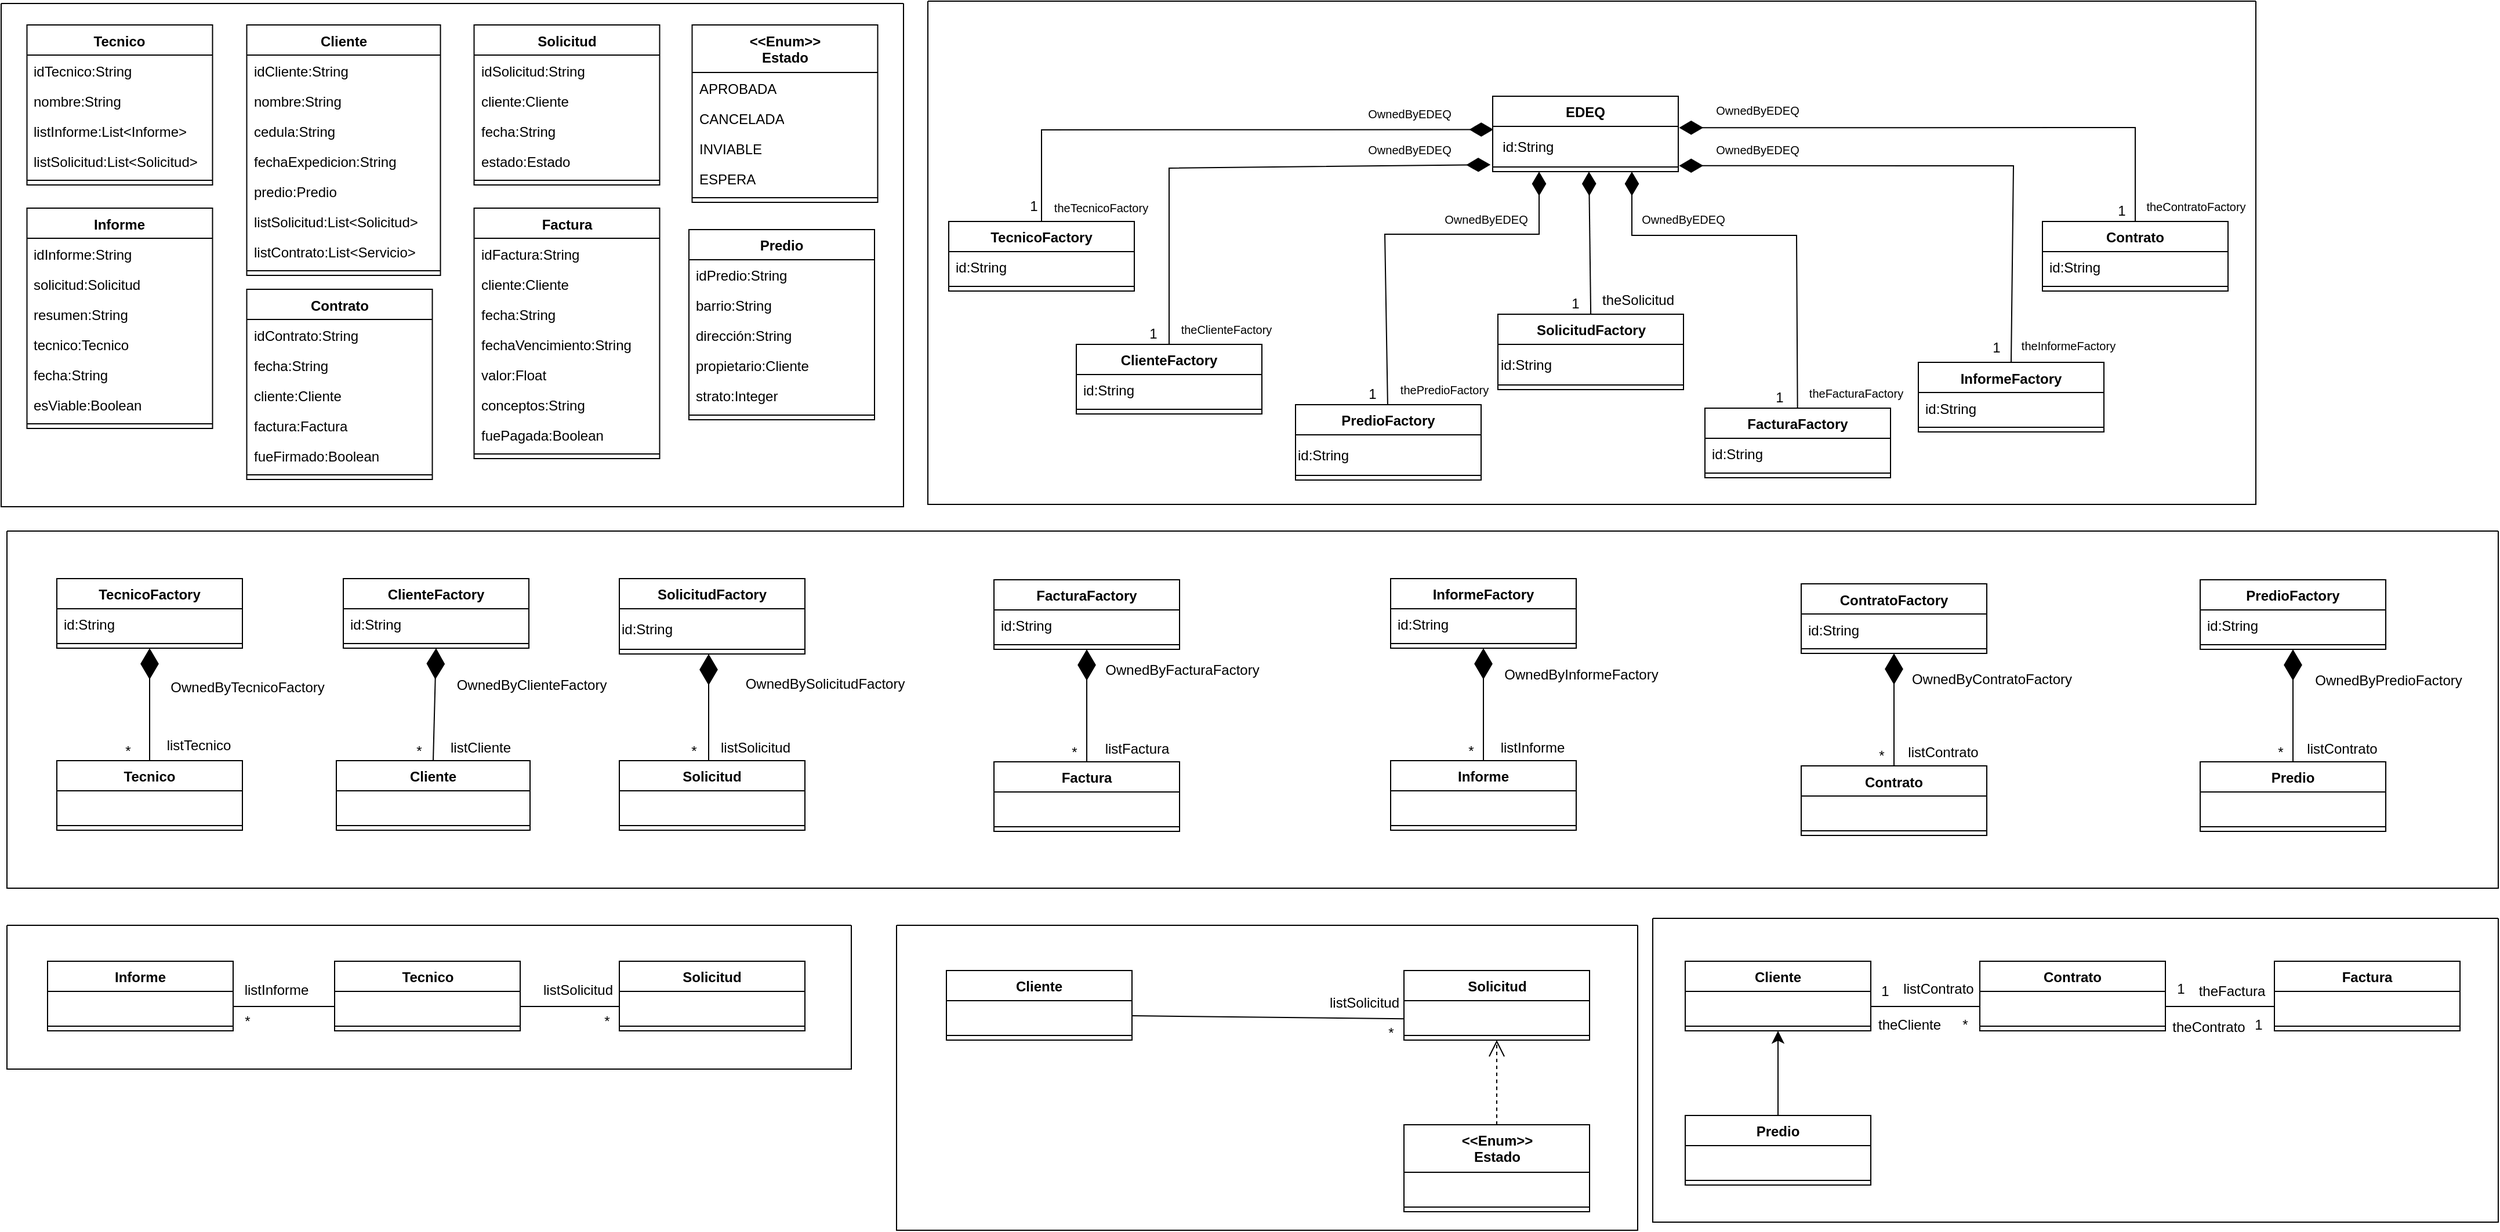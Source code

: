 <mxfile version="26.1.1">
  <diagram name="Page-1" id="YNVuW2byhnnG8dmnUwgj">
    <mxGraphModel dx="1462" dy="664" grid="0" gridSize="10" guides="1" tooltips="1" connect="1" arrows="1" fold="1" page="0" pageScale="1" pageWidth="850" pageHeight="1100" math="0" shadow="0">
      <root>
        <mxCell id="0" />
        <mxCell id="1" parent="0" />
        <mxCell id="szyrQSOP2dUE5bA1Uzur-13" value="" style="swimlane;startSize=0;" parent="1" vertex="1">
          <mxGeometry x="-96" y="104" width="778" height="434" as="geometry" />
        </mxCell>
        <mxCell id="szyrQSOP2dUE5bA1Uzur-84" value="&lt;div&gt;&amp;lt;&amp;lt;Enum&amp;gt;&amp;gt;&lt;/div&gt;Estado" style="swimlane;fontStyle=1;align=center;verticalAlign=top;childLayout=stackLayout;horizontal=1;startSize=41;horizontalStack=0;resizeParent=1;resizeParentMax=0;resizeLast=0;collapsible=1;marginBottom=0;whiteSpace=wrap;html=1;labelBackgroundColor=none;" parent="szyrQSOP2dUE5bA1Uzur-13" vertex="1">
          <mxGeometry x="595.75" y="18.5" width="160" height="153" as="geometry" />
        </mxCell>
        <mxCell id="szyrQSOP2dUE5bA1Uzur-85" value="APROBADA" style="text;strokeColor=none;fillColor=none;align=left;verticalAlign=top;spacingLeft=4;spacingRight=4;overflow=hidden;rotatable=0;points=[[0,0.5],[1,0.5]];portConstraint=eastwest;whiteSpace=wrap;html=1;labelBackgroundColor=none;" parent="szyrQSOP2dUE5bA1Uzur-84" vertex="1">
          <mxGeometry y="41" width="160" height="26" as="geometry" />
        </mxCell>
        <mxCell id="szyrQSOP2dUE5bA1Uzur-309" value="CANCELADA" style="text;strokeColor=none;fillColor=none;align=left;verticalAlign=top;spacingLeft=4;spacingRight=4;overflow=hidden;rotatable=0;points=[[0,0.5],[1,0.5]];portConstraint=eastwest;whiteSpace=wrap;html=1;labelBackgroundColor=none;" parent="szyrQSOP2dUE5bA1Uzur-84" vertex="1">
          <mxGeometry y="67" width="160" height="26" as="geometry" />
        </mxCell>
        <mxCell id="szyrQSOP2dUE5bA1Uzur-310" value="INVIABLE" style="text;strokeColor=none;fillColor=none;align=left;verticalAlign=top;spacingLeft=4;spacingRight=4;overflow=hidden;rotatable=0;points=[[0,0.5],[1,0.5]];portConstraint=eastwest;whiteSpace=wrap;html=1;labelBackgroundColor=none;" parent="szyrQSOP2dUE5bA1Uzur-84" vertex="1">
          <mxGeometry y="93" width="160" height="26" as="geometry" />
        </mxCell>
        <mxCell id="szyrQSOP2dUE5bA1Uzur-311" value="ESPERA" style="text;strokeColor=none;fillColor=none;align=left;verticalAlign=top;spacingLeft=4;spacingRight=4;overflow=hidden;rotatable=0;points=[[0,0.5],[1,0.5]];portConstraint=eastwest;whiteSpace=wrap;html=1;labelBackgroundColor=none;" parent="szyrQSOP2dUE5bA1Uzur-84" vertex="1">
          <mxGeometry y="119" width="160" height="26" as="geometry" />
        </mxCell>
        <mxCell id="szyrQSOP2dUE5bA1Uzur-86" value="" style="line;strokeWidth=1;fillColor=none;align=left;verticalAlign=middle;spacingTop=-1;spacingLeft=3;spacingRight=3;rotatable=0;labelPosition=right;points=[];portConstraint=eastwest;labelBackgroundColor=none;" parent="szyrQSOP2dUE5bA1Uzur-84" vertex="1">
          <mxGeometry y="145" width="160" height="8" as="geometry" />
        </mxCell>
        <mxCell id="szyrQSOP2dUE5bA1Uzur-266" value="Tecnico" style="swimlane;fontStyle=1;align=center;verticalAlign=top;childLayout=stackLayout;horizontal=1;startSize=26;horizontalStack=0;resizeParent=1;resizeParentMax=0;resizeLast=0;collapsible=1;marginBottom=0;whiteSpace=wrap;html=1;labelBackgroundColor=none;" parent="szyrQSOP2dUE5bA1Uzur-13" vertex="1">
          <mxGeometry x="22.25" y="18.5" width="160" height="138" as="geometry" />
        </mxCell>
        <mxCell id="szyrQSOP2dUE5bA1Uzur-267" value="idTecnico:String" style="text;strokeColor=none;fillColor=none;align=left;verticalAlign=top;spacingLeft=4;spacingRight=4;overflow=hidden;rotatable=0;points=[[0,0.5],[1,0.5]];portConstraint=eastwest;whiteSpace=wrap;html=1;labelBackgroundColor=none;" parent="szyrQSOP2dUE5bA1Uzur-266" vertex="1">
          <mxGeometry y="26" width="160" height="26" as="geometry" />
        </mxCell>
        <mxCell id="szyrQSOP2dUE5bA1Uzur-268" value="nombre:String" style="text;strokeColor=none;fillColor=none;align=left;verticalAlign=top;spacingLeft=4;spacingRight=4;overflow=hidden;rotatable=0;points=[[0,0.5],[1,0.5]];portConstraint=eastwest;whiteSpace=wrap;html=1;labelBackgroundColor=none;" parent="szyrQSOP2dUE5bA1Uzur-266" vertex="1">
          <mxGeometry y="52" width="160" height="26" as="geometry" />
        </mxCell>
        <mxCell id="szyrQSOP2dUE5bA1Uzur-269" value="listInforme:List&amp;lt;Informe&amp;gt;" style="text;strokeColor=none;fillColor=none;align=left;verticalAlign=top;spacingLeft=4;spacingRight=4;overflow=hidden;rotatable=0;points=[[0,0.5],[1,0.5]];portConstraint=eastwest;whiteSpace=wrap;html=1;labelBackgroundColor=none;" parent="szyrQSOP2dUE5bA1Uzur-266" vertex="1">
          <mxGeometry y="78" width="160" height="26" as="geometry" />
        </mxCell>
        <mxCell id="szyrQSOP2dUE5bA1Uzur-270" value="listSolicitud:List&amp;lt;Solicitud&amp;gt;" style="text;strokeColor=none;fillColor=none;align=left;verticalAlign=top;spacingLeft=4;spacingRight=4;overflow=hidden;rotatable=0;points=[[0,0.5],[1,0.5]];portConstraint=eastwest;whiteSpace=wrap;html=1;labelBackgroundColor=none;" parent="szyrQSOP2dUE5bA1Uzur-266" vertex="1">
          <mxGeometry y="104" width="160" height="26" as="geometry" />
        </mxCell>
        <mxCell id="szyrQSOP2dUE5bA1Uzur-271" value="" style="line;strokeWidth=1;fillColor=none;align=left;verticalAlign=middle;spacingTop=-1;spacingLeft=3;spacingRight=3;rotatable=0;labelPosition=right;points=[];portConstraint=eastwest;labelBackgroundColor=none;" parent="szyrQSOP2dUE5bA1Uzur-266" vertex="1">
          <mxGeometry y="130" width="160" height="8" as="geometry" />
        </mxCell>
        <mxCell id="szyrQSOP2dUE5bA1Uzur-273" value="Cliente" style="swimlane;fontStyle=1;align=center;verticalAlign=top;childLayout=stackLayout;horizontal=1;startSize=26;horizontalStack=0;resizeParent=1;resizeParentMax=0;resizeLast=0;collapsible=1;marginBottom=0;whiteSpace=wrap;html=1;labelBackgroundColor=none;" parent="szyrQSOP2dUE5bA1Uzur-13" vertex="1">
          <mxGeometry x="211.75" y="18.5" width="167" height="216" as="geometry" />
        </mxCell>
        <mxCell id="szyrQSOP2dUE5bA1Uzur-274" value="idCliente:String" style="text;strokeColor=none;fillColor=none;align=left;verticalAlign=top;spacingLeft=4;spacingRight=4;overflow=hidden;rotatable=0;points=[[0,0.5],[1,0.5]];portConstraint=eastwest;whiteSpace=wrap;html=1;labelBackgroundColor=none;" parent="szyrQSOP2dUE5bA1Uzur-273" vertex="1">
          <mxGeometry y="26" width="167" height="26" as="geometry" />
        </mxCell>
        <mxCell id="szyrQSOP2dUE5bA1Uzur-275" value="nombre:String" style="text;strokeColor=none;fillColor=none;align=left;verticalAlign=top;spacingLeft=4;spacingRight=4;overflow=hidden;rotatable=0;points=[[0,0.5],[1,0.5]];portConstraint=eastwest;whiteSpace=wrap;html=1;labelBackgroundColor=none;" parent="szyrQSOP2dUE5bA1Uzur-273" vertex="1">
          <mxGeometry y="52" width="167" height="26" as="geometry" />
        </mxCell>
        <mxCell id="szyrQSOP2dUE5bA1Uzur-276" value="cedula:String" style="text;strokeColor=none;fillColor=none;align=left;verticalAlign=top;spacingLeft=4;spacingRight=4;overflow=hidden;rotatable=0;points=[[0,0.5],[1,0.5]];portConstraint=eastwest;whiteSpace=wrap;html=1;labelBackgroundColor=none;" parent="szyrQSOP2dUE5bA1Uzur-273" vertex="1">
          <mxGeometry y="78" width="167" height="26" as="geometry" />
        </mxCell>
        <mxCell id="szyrQSOP2dUE5bA1Uzur-277" value="fechaExpedicion:String" style="text;strokeColor=none;fillColor=none;align=left;verticalAlign=top;spacingLeft=4;spacingRight=4;overflow=hidden;rotatable=0;points=[[0,0.5],[1,0.5]];portConstraint=eastwest;whiteSpace=wrap;html=1;labelBackgroundColor=none;" parent="szyrQSOP2dUE5bA1Uzur-273" vertex="1">
          <mxGeometry y="104" width="167" height="26" as="geometry" />
        </mxCell>
        <mxCell id="szyrQSOP2dUE5bA1Uzur-278" value="predio:Predio" style="text;strokeColor=none;fillColor=none;align=left;verticalAlign=top;spacingLeft=4;spacingRight=4;overflow=hidden;rotatable=0;points=[[0,0.5],[1,0.5]];portConstraint=eastwest;whiteSpace=wrap;html=1;labelBackgroundColor=none;" parent="szyrQSOP2dUE5bA1Uzur-273" vertex="1">
          <mxGeometry y="130" width="167" height="26" as="geometry" />
        </mxCell>
        <mxCell id="szyrQSOP2dUE5bA1Uzur-279" value="listSolicitud:List&amp;lt;Solicitud&amp;gt;" style="text;strokeColor=none;fillColor=none;align=left;verticalAlign=top;spacingLeft=4;spacingRight=4;overflow=hidden;rotatable=0;points=[[0,0.5],[1,0.5]];portConstraint=eastwest;whiteSpace=wrap;html=1;labelBackgroundColor=none;" parent="szyrQSOP2dUE5bA1Uzur-273" vertex="1">
          <mxGeometry y="156" width="167" height="26" as="geometry" />
        </mxCell>
        <mxCell id="szyrQSOP2dUE5bA1Uzur-403" value="listContrato:List&amp;lt;Servicio&amp;gt;" style="text;strokeColor=none;fillColor=none;align=left;verticalAlign=top;spacingLeft=4;spacingRight=4;overflow=hidden;rotatable=0;points=[[0,0.5],[1,0.5]];portConstraint=eastwest;whiteSpace=wrap;html=1;labelBackgroundColor=none;" parent="szyrQSOP2dUE5bA1Uzur-273" vertex="1">
          <mxGeometry y="182" width="167" height="26" as="geometry" />
        </mxCell>
        <mxCell id="szyrQSOP2dUE5bA1Uzur-280" value="" style="line;strokeWidth=1;fillColor=none;align=left;verticalAlign=middle;spacingTop=-1;spacingLeft=3;spacingRight=3;rotatable=0;labelPosition=right;points=[];portConstraint=eastwest;labelBackgroundColor=none;" parent="szyrQSOP2dUE5bA1Uzur-273" vertex="1">
          <mxGeometry y="208" width="167" height="8" as="geometry" />
        </mxCell>
        <mxCell id="szyrQSOP2dUE5bA1Uzur-281" value="Solicitud" style="swimlane;fontStyle=1;align=center;verticalAlign=top;childLayout=stackLayout;horizontal=1;startSize=26;horizontalStack=0;resizeParent=1;resizeParentMax=0;resizeLast=0;collapsible=1;marginBottom=0;whiteSpace=wrap;html=1;labelBackgroundColor=none;" parent="szyrQSOP2dUE5bA1Uzur-13" vertex="1">
          <mxGeometry x="407.75" y="18.5" width="160" height="138" as="geometry" />
        </mxCell>
        <mxCell id="szyrQSOP2dUE5bA1Uzur-282" value="idSolicitud:String" style="text;strokeColor=none;fillColor=none;align=left;verticalAlign=top;spacingLeft=4;spacingRight=4;overflow=hidden;rotatable=0;points=[[0,0.5],[1,0.5]];portConstraint=eastwest;whiteSpace=wrap;html=1;labelBackgroundColor=none;" parent="szyrQSOP2dUE5bA1Uzur-281" vertex="1">
          <mxGeometry y="26" width="160" height="26" as="geometry" />
        </mxCell>
        <mxCell id="szyrQSOP2dUE5bA1Uzur-283" value="cliente:Cliente" style="text;strokeColor=none;fillColor=none;align=left;verticalAlign=top;spacingLeft=4;spacingRight=4;overflow=hidden;rotatable=0;points=[[0,0.5],[1,0.5]];portConstraint=eastwest;whiteSpace=wrap;html=1;labelBackgroundColor=none;" parent="szyrQSOP2dUE5bA1Uzur-281" vertex="1">
          <mxGeometry y="52" width="160" height="26" as="geometry" />
        </mxCell>
        <mxCell id="szyrQSOP2dUE5bA1Uzur-284" value="fecha:String" style="text;strokeColor=none;fillColor=none;align=left;verticalAlign=top;spacingLeft=4;spacingRight=4;overflow=hidden;rotatable=0;points=[[0,0.5],[1,0.5]];portConstraint=eastwest;whiteSpace=wrap;html=1;labelBackgroundColor=none;" parent="szyrQSOP2dUE5bA1Uzur-281" vertex="1">
          <mxGeometry y="78" width="160" height="26" as="geometry" />
        </mxCell>
        <mxCell id="szyrQSOP2dUE5bA1Uzur-285" value="estado:Estado" style="text;strokeColor=none;fillColor=none;align=left;verticalAlign=top;spacingLeft=4;spacingRight=4;overflow=hidden;rotatable=0;points=[[0,0.5],[1,0.5]];portConstraint=eastwest;whiteSpace=wrap;html=1;labelBackgroundColor=none;" parent="szyrQSOP2dUE5bA1Uzur-281" vertex="1">
          <mxGeometry y="104" width="160" height="26" as="geometry" />
        </mxCell>
        <mxCell id="szyrQSOP2dUE5bA1Uzur-286" value="" style="line;strokeWidth=1;fillColor=none;align=left;verticalAlign=middle;spacingTop=-1;spacingLeft=3;spacingRight=3;rotatable=0;labelPosition=right;points=[];portConstraint=eastwest;labelBackgroundColor=none;" parent="szyrQSOP2dUE5bA1Uzur-281" vertex="1">
          <mxGeometry y="130" width="160" height="8" as="geometry" />
        </mxCell>
        <mxCell id="szyrQSOP2dUE5bA1Uzur-287" value="Factura" style="swimlane;fontStyle=1;align=center;verticalAlign=top;childLayout=stackLayout;horizontal=1;startSize=26;horizontalStack=0;resizeParent=1;resizeParentMax=0;resizeLast=0;collapsible=1;marginBottom=0;whiteSpace=wrap;html=1;labelBackgroundColor=none;" parent="szyrQSOP2dUE5bA1Uzur-13" vertex="1">
          <mxGeometry x="407.75" y="176.5" width="160" height="216" as="geometry" />
        </mxCell>
        <mxCell id="szyrQSOP2dUE5bA1Uzur-288" value="idFactura:String" style="text;strokeColor=none;fillColor=none;align=left;verticalAlign=top;spacingLeft=4;spacingRight=4;overflow=hidden;rotatable=0;points=[[0,0.5],[1,0.5]];portConstraint=eastwest;whiteSpace=wrap;html=1;labelBackgroundColor=none;" parent="szyrQSOP2dUE5bA1Uzur-287" vertex="1">
          <mxGeometry y="26" width="160" height="26" as="geometry" />
        </mxCell>
        <mxCell id="szyrQSOP2dUE5bA1Uzur-289" value="cliente:Cliente" style="text;strokeColor=none;fillColor=none;align=left;verticalAlign=top;spacingLeft=4;spacingRight=4;overflow=hidden;rotatable=0;points=[[0,0.5],[1,0.5]];portConstraint=eastwest;whiteSpace=wrap;html=1;labelBackgroundColor=none;" parent="szyrQSOP2dUE5bA1Uzur-287" vertex="1">
          <mxGeometry y="52" width="160" height="26" as="geometry" />
        </mxCell>
        <mxCell id="szyrQSOP2dUE5bA1Uzur-290" value="fecha:String&lt;div&gt;&lt;br&gt;&lt;/div&gt;" style="text;strokeColor=none;fillColor=none;align=left;verticalAlign=top;spacingLeft=4;spacingRight=4;overflow=hidden;rotatable=0;points=[[0,0.5],[1,0.5]];portConstraint=eastwest;whiteSpace=wrap;html=1;labelBackgroundColor=none;" parent="szyrQSOP2dUE5bA1Uzur-287" vertex="1">
          <mxGeometry y="78" width="160" height="26" as="geometry" />
        </mxCell>
        <mxCell id="szyrQSOP2dUE5bA1Uzur-291" value="fechaVencimiento:String&lt;div&gt;&lt;br&gt;&lt;/div&gt;" style="text;strokeColor=none;fillColor=none;align=left;verticalAlign=top;spacingLeft=4;spacingRight=4;overflow=hidden;rotatable=0;points=[[0,0.5],[1,0.5]];portConstraint=eastwest;whiteSpace=wrap;html=1;labelBackgroundColor=none;" parent="szyrQSOP2dUE5bA1Uzur-287" vertex="1">
          <mxGeometry y="104" width="160" height="26" as="geometry" />
        </mxCell>
        <mxCell id="szyrQSOP2dUE5bA1Uzur-292" value="&lt;div&gt;valor:Float&lt;/div&gt;" style="text;strokeColor=none;fillColor=none;align=left;verticalAlign=top;spacingLeft=4;spacingRight=4;overflow=hidden;rotatable=0;points=[[0,0.5],[1,0.5]];portConstraint=eastwest;whiteSpace=wrap;html=1;labelBackgroundColor=none;" parent="szyrQSOP2dUE5bA1Uzur-287" vertex="1">
          <mxGeometry y="130" width="160" height="26" as="geometry" />
        </mxCell>
        <mxCell id="szyrQSOP2dUE5bA1Uzur-293" value="&lt;div&gt;conceptos:String&lt;/div&gt;" style="text;strokeColor=none;fillColor=none;align=left;verticalAlign=top;spacingLeft=4;spacingRight=4;overflow=hidden;rotatable=0;points=[[0,0.5],[1,0.5]];portConstraint=eastwest;whiteSpace=wrap;html=1;labelBackgroundColor=none;" parent="szyrQSOP2dUE5bA1Uzur-287" vertex="1">
          <mxGeometry y="156" width="160" height="26" as="geometry" />
        </mxCell>
        <mxCell id="szyrQSOP2dUE5bA1Uzur-294" value="fuePagada:Boolean&lt;div&gt;&lt;br&gt;&lt;/div&gt;" style="text;strokeColor=none;fillColor=none;align=left;verticalAlign=top;spacingLeft=4;spacingRight=4;overflow=hidden;rotatable=0;points=[[0,0.5],[1,0.5]];portConstraint=eastwest;whiteSpace=wrap;html=1;labelBackgroundColor=none;" parent="szyrQSOP2dUE5bA1Uzur-287" vertex="1">
          <mxGeometry y="182" width="160" height="26" as="geometry" />
        </mxCell>
        <mxCell id="szyrQSOP2dUE5bA1Uzur-295" value="" style="line;strokeWidth=1;fillColor=none;align=left;verticalAlign=middle;spacingTop=-1;spacingLeft=3;spacingRight=3;rotatable=0;labelPosition=right;points=[];portConstraint=eastwest;labelBackgroundColor=none;" parent="szyrQSOP2dUE5bA1Uzur-287" vertex="1">
          <mxGeometry y="208" width="160" height="8" as="geometry" />
        </mxCell>
        <mxCell id="szyrQSOP2dUE5bA1Uzur-296" value="Informe" style="swimlane;fontStyle=1;align=center;verticalAlign=top;childLayout=stackLayout;horizontal=1;startSize=26;horizontalStack=0;resizeParent=1;resizeParentMax=0;resizeLast=0;collapsible=1;marginBottom=0;whiteSpace=wrap;html=1;labelBackgroundColor=none;" parent="szyrQSOP2dUE5bA1Uzur-13" vertex="1">
          <mxGeometry x="22.25" y="176.5" width="160" height="190" as="geometry" />
        </mxCell>
        <mxCell id="szyrQSOP2dUE5bA1Uzur-297" value="idInforme:String" style="text;strokeColor=none;fillColor=none;align=left;verticalAlign=top;spacingLeft=4;spacingRight=4;overflow=hidden;rotatable=0;points=[[0,0.5],[1,0.5]];portConstraint=eastwest;whiteSpace=wrap;html=1;labelBackgroundColor=none;" parent="szyrQSOP2dUE5bA1Uzur-296" vertex="1">
          <mxGeometry y="26" width="160" height="26" as="geometry" />
        </mxCell>
        <mxCell id="szyrQSOP2dUE5bA1Uzur-298" value="solicitud:Solicitud" style="text;strokeColor=none;fillColor=none;align=left;verticalAlign=top;spacingLeft=4;spacingRight=4;overflow=hidden;rotatable=0;points=[[0,0.5],[1,0.5]];portConstraint=eastwest;whiteSpace=wrap;html=1;labelBackgroundColor=none;" parent="szyrQSOP2dUE5bA1Uzur-296" vertex="1">
          <mxGeometry y="52" width="160" height="26" as="geometry" />
        </mxCell>
        <mxCell id="CtAE2e3odq1xLt5QCUzJ-1" value="resumen:String" style="text;strokeColor=none;fillColor=none;align=left;verticalAlign=top;spacingLeft=4;spacingRight=4;overflow=hidden;rotatable=0;points=[[0,0.5],[1,0.5]];portConstraint=eastwest;whiteSpace=wrap;html=1;labelBackgroundColor=none;" vertex="1" parent="szyrQSOP2dUE5bA1Uzur-296">
          <mxGeometry y="78" width="160" height="26" as="geometry" />
        </mxCell>
        <mxCell id="szyrQSOP2dUE5bA1Uzur-299" value="tecnico:Tecnico" style="text;strokeColor=none;fillColor=none;align=left;verticalAlign=top;spacingLeft=4;spacingRight=4;overflow=hidden;rotatable=0;points=[[0,0.5],[1,0.5]];portConstraint=eastwest;whiteSpace=wrap;html=1;labelBackgroundColor=none;" parent="szyrQSOP2dUE5bA1Uzur-296" vertex="1">
          <mxGeometry y="104" width="160" height="26" as="geometry" />
        </mxCell>
        <mxCell id="szyrQSOP2dUE5bA1Uzur-300" value="fecha:String" style="text;strokeColor=none;fillColor=none;align=left;verticalAlign=top;spacingLeft=4;spacingRight=4;overflow=hidden;rotatable=0;points=[[0,0.5],[1,0.5]];portConstraint=eastwest;whiteSpace=wrap;html=1;labelBackgroundColor=none;" parent="szyrQSOP2dUE5bA1Uzur-296" vertex="1">
          <mxGeometry y="130" width="160" height="26" as="geometry" />
        </mxCell>
        <mxCell id="szyrQSOP2dUE5bA1Uzur-301" value="esViable:Boolean" style="text;strokeColor=none;fillColor=none;align=left;verticalAlign=top;spacingLeft=4;spacingRight=4;overflow=hidden;rotatable=0;points=[[0,0.5],[1,0.5]];portConstraint=eastwest;whiteSpace=wrap;html=1;labelBackgroundColor=none;" parent="szyrQSOP2dUE5bA1Uzur-296" vertex="1">
          <mxGeometry y="156" width="160" height="26" as="geometry" />
        </mxCell>
        <mxCell id="szyrQSOP2dUE5bA1Uzur-302" value="" style="line;strokeWidth=1;fillColor=none;align=left;verticalAlign=middle;spacingTop=-1;spacingLeft=3;spacingRight=3;rotatable=0;labelPosition=right;points=[];portConstraint=eastwest;labelBackgroundColor=none;" parent="szyrQSOP2dUE5bA1Uzur-296" vertex="1">
          <mxGeometry y="182" width="160" height="8" as="geometry" />
        </mxCell>
        <mxCell id="szyrQSOP2dUE5bA1Uzur-303" value="Contrato" style="swimlane;fontStyle=1;align=center;verticalAlign=top;childLayout=stackLayout;horizontal=1;startSize=26;horizontalStack=0;resizeParent=1;resizeParentMax=0;resizeLast=0;collapsible=1;marginBottom=0;whiteSpace=wrap;html=1;labelBackgroundColor=none;" parent="szyrQSOP2dUE5bA1Uzur-13" vertex="1">
          <mxGeometry x="211.75" y="246.5" width="160" height="164" as="geometry" />
        </mxCell>
        <mxCell id="szyrQSOP2dUE5bA1Uzur-304" value="idContrato:String" style="text;strokeColor=none;fillColor=none;align=left;verticalAlign=top;spacingLeft=4;spacingRight=4;overflow=hidden;rotatable=0;points=[[0,0.5],[1,0.5]];portConstraint=eastwest;whiteSpace=wrap;html=1;labelBackgroundColor=none;" parent="szyrQSOP2dUE5bA1Uzur-303" vertex="1">
          <mxGeometry y="26" width="160" height="26" as="geometry" />
        </mxCell>
        <mxCell id="szyrQSOP2dUE5bA1Uzur-305" value="fecha:String" style="text;strokeColor=none;fillColor=none;align=left;verticalAlign=top;spacingLeft=4;spacingRight=4;overflow=hidden;rotatable=0;points=[[0,0.5],[1,0.5]];portConstraint=eastwest;whiteSpace=wrap;html=1;labelBackgroundColor=none;" parent="szyrQSOP2dUE5bA1Uzur-303" vertex="1">
          <mxGeometry y="52" width="160" height="26" as="geometry" />
        </mxCell>
        <mxCell id="szyrQSOP2dUE5bA1Uzur-306" value="cliente:Cliente" style="text;strokeColor=none;fillColor=none;align=left;verticalAlign=top;spacingLeft=4;spacingRight=4;overflow=hidden;rotatable=0;points=[[0,0.5],[1,0.5]];portConstraint=eastwest;whiteSpace=wrap;html=1;labelBackgroundColor=none;" parent="szyrQSOP2dUE5bA1Uzur-303" vertex="1">
          <mxGeometry y="78" width="160" height="26" as="geometry" />
        </mxCell>
        <mxCell id="szyrQSOP2dUE5bA1Uzur-414" value="factura:Factura" style="text;strokeColor=none;fillColor=none;align=left;verticalAlign=top;spacingLeft=4;spacingRight=4;overflow=hidden;rotatable=0;points=[[0,0.5],[1,0.5]];portConstraint=eastwest;whiteSpace=wrap;html=1;labelBackgroundColor=none;" parent="szyrQSOP2dUE5bA1Uzur-303" vertex="1">
          <mxGeometry y="104" width="160" height="26" as="geometry" />
        </mxCell>
        <mxCell id="szyrQSOP2dUE5bA1Uzur-307" value="fueFirmado:Boolean" style="text;strokeColor=none;fillColor=none;align=left;verticalAlign=top;spacingLeft=4;spacingRight=4;overflow=hidden;rotatable=0;points=[[0,0.5],[1,0.5]];portConstraint=eastwest;whiteSpace=wrap;html=1;labelBackgroundColor=none;" parent="szyrQSOP2dUE5bA1Uzur-303" vertex="1">
          <mxGeometry y="130" width="160" height="26" as="geometry" />
        </mxCell>
        <mxCell id="szyrQSOP2dUE5bA1Uzur-308" value="" style="line;strokeWidth=1;fillColor=none;align=left;verticalAlign=middle;spacingTop=-1;spacingLeft=3;spacingRight=3;rotatable=0;labelPosition=right;points=[];portConstraint=eastwest;labelBackgroundColor=none;" parent="szyrQSOP2dUE5bA1Uzur-303" vertex="1">
          <mxGeometry y="156" width="160" height="8" as="geometry" />
        </mxCell>
        <mxCell id="szyrQSOP2dUE5bA1Uzur-434" value="Predio" style="swimlane;fontStyle=1;align=center;verticalAlign=top;childLayout=stackLayout;horizontal=1;startSize=26;horizontalStack=0;resizeParent=1;resizeParentMax=0;resizeLast=0;collapsible=1;marginBottom=0;whiteSpace=wrap;html=1;labelBackgroundColor=none;" parent="szyrQSOP2dUE5bA1Uzur-13" vertex="1">
          <mxGeometry x="593" y="195" width="160" height="164" as="geometry" />
        </mxCell>
        <mxCell id="szyrQSOP2dUE5bA1Uzur-435" value="idPredio:String" style="text;strokeColor=none;fillColor=none;align=left;verticalAlign=top;spacingLeft=4;spacingRight=4;overflow=hidden;rotatable=0;points=[[0,0.5],[1,0.5]];portConstraint=eastwest;whiteSpace=wrap;html=1;labelBackgroundColor=none;" parent="szyrQSOP2dUE5bA1Uzur-434" vertex="1">
          <mxGeometry y="26" width="160" height="26" as="geometry" />
        </mxCell>
        <mxCell id="szyrQSOP2dUE5bA1Uzur-436" value="barrio:String" style="text;strokeColor=none;fillColor=none;align=left;verticalAlign=top;spacingLeft=4;spacingRight=4;overflow=hidden;rotatable=0;points=[[0,0.5],[1,0.5]];portConstraint=eastwest;whiteSpace=wrap;html=1;labelBackgroundColor=none;" parent="szyrQSOP2dUE5bA1Uzur-434" vertex="1">
          <mxGeometry y="52" width="160" height="26" as="geometry" />
        </mxCell>
        <mxCell id="szyrQSOP2dUE5bA1Uzur-438" value="dirección:String" style="text;strokeColor=none;fillColor=none;align=left;verticalAlign=top;spacingLeft=4;spacingRight=4;overflow=hidden;rotatable=0;points=[[0,0.5],[1,0.5]];portConstraint=eastwest;whiteSpace=wrap;html=1;labelBackgroundColor=none;" parent="szyrQSOP2dUE5bA1Uzur-434" vertex="1">
          <mxGeometry y="78" width="160" height="26" as="geometry" />
        </mxCell>
        <mxCell id="szyrQSOP2dUE5bA1Uzur-439" value="propietario:Cliente" style="text;strokeColor=none;fillColor=none;align=left;verticalAlign=top;spacingLeft=4;spacingRight=4;overflow=hidden;rotatable=0;points=[[0,0.5],[1,0.5]];portConstraint=eastwest;whiteSpace=wrap;html=1;labelBackgroundColor=none;" parent="szyrQSOP2dUE5bA1Uzur-434" vertex="1">
          <mxGeometry y="104" width="160" height="26" as="geometry" />
        </mxCell>
        <mxCell id="szyrQSOP2dUE5bA1Uzur-441" value="strato:Integer" style="text;strokeColor=none;fillColor=none;align=left;verticalAlign=top;spacingLeft=4;spacingRight=4;overflow=hidden;rotatable=0;points=[[0,0.5],[1,0.5]];portConstraint=eastwest;whiteSpace=wrap;html=1;labelBackgroundColor=none;" parent="szyrQSOP2dUE5bA1Uzur-434" vertex="1">
          <mxGeometry y="130" width="160" height="26" as="geometry" />
        </mxCell>
        <mxCell id="szyrQSOP2dUE5bA1Uzur-440" value="" style="line;strokeWidth=1;fillColor=none;align=left;verticalAlign=middle;spacingTop=-1;spacingLeft=3;spacingRight=3;rotatable=0;labelPosition=right;points=[];portConstraint=eastwest;labelBackgroundColor=none;" parent="szyrQSOP2dUE5bA1Uzur-434" vertex="1">
          <mxGeometry y="156" width="160" height="8" as="geometry" />
        </mxCell>
        <mxCell id="szyrQSOP2dUE5bA1Uzur-35" value="" style="swimlane;startSize=0;" parent="1" vertex="1">
          <mxGeometry x="-91" y="559" width="2148" height="308" as="geometry" />
        </mxCell>
        <mxCell id="szyrQSOP2dUE5bA1Uzur-36" value="Tecnico" style="swimlane;fontStyle=1;align=center;verticalAlign=top;childLayout=stackLayout;horizontal=1;startSize=26;horizontalStack=0;resizeParent=1;resizeParentMax=0;resizeLast=0;collapsible=1;marginBottom=0;whiteSpace=wrap;html=1;labelBackgroundColor=none;" parent="szyrQSOP2dUE5bA1Uzur-35" vertex="1">
          <mxGeometry x="43" y="198" width="160" height="60" as="geometry" />
        </mxCell>
        <mxCell id="szyrQSOP2dUE5bA1Uzur-203" value="&amp;nbsp;" style="text;strokeColor=none;fillColor=none;align=left;verticalAlign=top;spacingLeft=4;spacingRight=4;overflow=hidden;rotatable=0;points=[[0,0.5],[1,0.5]];portConstraint=eastwest;whiteSpace=wrap;html=1;labelBackgroundColor=none;" parent="szyrQSOP2dUE5bA1Uzur-36" vertex="1">
          <mxGeometry y="26" width="160" height="26" as="geometry" />
        </mxCell>
        <mxCell id="szyrQSOP2dUE5bA1Uzur-38" value="" style="line;strokeWidth=1;fillColor=none;align=left;verticalAlign=middle;spacingTop=-1;spacingLeft=3;spacingRight=3;rotatable=0;labelPosition=right;points=[];portConstraint=eastwest;labelBackgroundColor=none;" parent="szyrQSOP2dUE5bA1Uzur-36" vertex="1">
          <mxGeometry y="52" width="160" height="8" as="geometry" />
        </mxCell>
        <mxCell id="szyrQSOP2dUE5bA1Uzur-39" value="TecnicoFactory" style="swimlane;fontStyle=1;align=center;verticalAlign=top;childLayout=stackLayout;horizontal=1;startSize=26;horizontalStack=0;resizeParent=1;resizeParentMax=0;resizeLast=0;collapsible=1;marginBottom=0;whiteSpace=wrap;html=1;labelBackgroundColor=none;" parent="szyrQSOP2dUE5bA1Uzur-35" vertex="1">
          <mxGeometry x="43" y="41" width="160" height="60" as="geometry" />
        </mxCell>
        <mxCell id="szyrQSOP2dUE5bA1Uzur-40" value="id:String" style="text;strokeColor=none;fillColor=none;align=left;verticalAlign=top;spacingLeft=4;spacingRight=4;overflow=hidden;rotatable=0;points=[[0,0.5],[1,0.5]];portConstraint=eastwest;whiteSpace=wrap;html=1;labelBackgroundColor=none;" parent="szyrQSOP2dUE5bA1Uzur-39" vertex="1">
          <mxGeometry y="26" width="160" height="26" as="geometry" />
        </mxCell>
        <mxCell id="szyrQSOP2dUE5bA1Uzur-41" value="" style="line;strokeWidth=1;fillColor=none;align=left;verticalAlign=middle;spacingTop=-1;spacingLeft=3;spacingRight=3;rotatable=0;labelPosition=right;points=[];portConstraint=eastwest;labelBackgroundColor=none;" parent="szyrQSOP2dUE5bA1Uzur-39" vertex="1">
          <mxGeometry y="52" width="160" height="8" as="geometry" />
        </mxCell>
        <mxCell id="szyrQSOP2dUE5bA1Uzur-43" value="" style="endArrow=diamondThin;endFill=1;endSize=24;html=1;rounded=0;fontSize=12;curved=1;exitX=0.5;exitY=0;exitDx=0;exitDy=0;entryX=0.5;entryY=1;entryDx=0;entryDy=0;" parent="szyrQSOP2dUE5bA1Uzur-35" source="szyrQSOP2dUE5bA1Uzur-36" target="szyrQSOP2dUE5bA1Uzur-39" edge="1">
          <mxGeometry width="160" relative="1" as="geometry">
            <mxPoint x="219" y="141" as="sourcePoint" />
            <mxPoint x="379" y="141" as="targetPoint" />
          </mxGeometry>
        </mxCell>
        <mxCell id="szyrQSOP2dUE5bA1Uzur-46" value="&lt;font style=&quot;font-size: 12px;&quot;&gt;OwnedByTecnicoFactory&lt;/font&gt;" style="text;html=1;align=center;verticalAlign=middle;resizable=0;points=[];autosize=1;strokeColor=none;fillColor=none;fontSize=16;" parent="szyrQSOP2dUE5bA1Uzur-35" vertex="1">
          <mxGeometry x="131" y="117" width="151" height="31" as="geometry" />
        </mxCell>
        <mxCell id="szyrQSOP2dUE5bA1Uzur-47" value="&lt;font style=&quot;font-size: 12px;&quot;&gt;listTecnico&lt;/font&gt;" style="text;html=1;align=center;verticalAlign=middle;resizable=0;points=[];autosize=1;strokeColor=none;fillColor=none;fontSize=16;" parent="szyrQSOP2dUE5bA1Uzur-35" vertex="1">
          <mxGeometry x="128" y="167" width="73" height="31" as="geometry" />
        </mxCell>
        <mxCell id="szyrQSOP2dUE5bA1Uzur-48" value="&lt;span style=&quot;font-size: 12px;&quot;&gt;*&lt;/span&gt;" style="text;html=1;align=center;verticalAlign=middle;resizable=0;points=[];autosize=1;strokeColor=none;fillColor=none;fontSize=16;" parent="szyrQSOP2dUE5bA1Uzur-35" vertex="1">
          <mxGeometry x="92" y="172" width="23" height="31" as="geometry" />
        </mxCell>
        <mxCell id="szyrQSOP2dUE5bA1Uzur-52" value="ClienteFactory" style="swimlane;fontStyle=1;align=center;verticalAlign=top;childLayout=stackLayout;horizontal=1;startSize=26;horizontalStack=0;resizeParent=1;resizeParentMax=0;resizeLast=0;collapsible=1;marginBottom=0;whiteSpace=wrap;html=1;labelBackgroundColor=none;" parent="szyrQSOP2dUE5bA1Uzur-35" vertex="1">
          <mxGeometry x="290" y="41" width="160" height="60" as="geometry" />
        </mxCell>
        <mxCell id="szyrQSOP2dUE5bA1Uzur-53" value="id:String" style="text;strokeColor=none;fillColor=none;align=left;verticalAlign=top;spacingLeft=4;spacingRight=4;overflow=hidden;rotatable=0;points=[[0,0.5],[1,0.5]];portConstraint=eastwest;whiteSpace=wrap;html=1;labelBackgroundColor=none;" parent="szyrQSOP2dUE5bA1Uzur-52" vertex="1">
          <mxGeometry y="26" width="160" height="26" as="geometry" />
        </mxCell>
        <mxCell id="szyrQSOP2dUE5bA1Uzur-54" value="" style="line;strokeWidth=1;fillColor=none;align=left;verticalAlign=middle;spacingTop=-1;spacingLeft=3;spacingRight=3;rotatable=0;labelPosition=right;points=[];portConstraint=eastwest;labelBackgroundColor=none;" parent="szyrQSOP2dUE5bA1Uzur-52" vertex="1">
          <mxGeometry y="52" width="160" height="8" as="geometry" />
        </mxCell>
        <mxCell id="szyrQSOP2dUE5bA1Uzur-55" value="Cliente" style="swimlane;fontStyle=1;align=center;verticalAlign=top;childLayout=stackLayout;horizontal=1;startSize=26;horizontalStack=0;resizeParent=1;resizeParentMax=0;resizeLast=0;collapsible=1;marginBottom=0;whiteSpace=wrap;html=1;labelBackgroundColor=none;" parent="szyrQSOP2dUE5bA1Uzur-35" vertex="1">
          <mxGeometry x="284" y="198" width="167" height="60" as="geometry" />
        </mxCell>
        <mxCell id="szyrQSOP2dUE5bA1Uzur-66" value="&amp;nbsp;" style="text;strokeColor=none;fillColor=none;align=left;verticalAlign=top;spacingLeft=4;spacingRight=4;overflow=hidden;rotatable=0;points=[[0,0.5],[1,0.5]];portConstraint=eastwest;whiteSpace=wrap;html=1;labelBackgroundColor=none;" parent="szyrQSOP2dUE5bA1Uzur-55" vertex="1">
          <mxGeometry y="26" width="167" height="26" as="geometry" />
        </mxCell>
        <mxCell id="szyrQSOP2dUE5bA1Uzur-57" value="" style="line;strokeWidth=1;fillColor=none;align=left;verticalAlign=middle;spacingTop=-1;spacingLeft=3;spacingRight=3;rotatable=0;labelPosition=right;points=[];portConstraint=eastwest;labelBackgroundColor=none;" parent="szyrQSOP2dUE5bA1Uzur-55" vertex="1">
          <mxGeometry y="52" width="167" height="8" as="geometry" />
        </mxCell>
        <mxCell id="szyrQSOP2dUE5bA1Uzur-58" value="" style="endArrow=diamondThin;endFill=1;endSize=24;html=1;rounded=0;fontSize=12;curved=1;exitX=0.5;exitY=0;exitDx=0;exitDy=0;entryX=0.5;entryY=1;entryDx=0;entryDy=0;" parent="szyrQSOP2dUE5bA1Uzur-35" source="szyrQSOP2dUE5bA1Uzur-55" target="szyrQSOP2dUE5bA1Uzur-52" edge="1">
          <mxGeometry width="160" relative="1" as="geometry">
            <mxPoint x="369.71" y="219" as="sourcePoint" />
            <mxPoint x="369.613" y="127" as="targetPoint" />
          </mxGeometry>
        </mxCell>
        <mxCell id="szyrQSOP2dUE5bA1Uzur-60" value="&lt;span style=&quot;font-size: 12px;&quot;&gt;*&lt;/span&gt;" style="text;html=1;align=center;verticalAlign=middle;resizable=0;points=[];autosize=1;strokeColor=none;fillColor=none;fontSize=16;" parent="szyrQSOP2dUE5bA1Uzur-35" vertex="1">
          <mxGeometry x="343" y="172" width="23" height="31" as="geometry" />
        </mxCell>
        <mxCell id="szyrQSOP2dUE5bA1Uzur-61" value="&lt;font style=&quot;font-size: 12px;&quot;&gt;listCliente&lt;/font&gt;" style="text;html=1;align=center;verticalAlign=middle;resizable=0;points=[];autosize=1;strokeColor=none;fillColor=none;fontSize=16;" parent="szyrQSOP2dUE5bA1Uzur-35" vertex="1">
          <mxGeometry x="373" y="169" width="70" height="31" as="geometry" />
        </mxCell>
        <mxCell id="szyrQSOP2dUE5bA1Uzur-67" value="SolicitudFactory" style="swimlane;fontStyle=1;align=center;verticalAlign=top;childLayout=stackLayout;horizontal=1;startSize=26;horizontalStack=0;resizeParent=1;resizeParentMax=0;resizeLast=0;collapsible=1;marginBottom=0;whiteSpace=wrap;html=1;labelBackgroundColor=none;" parent="szyrQSOP2dUE5bA1Uzur-35" vertex="1">
          <mxGeometry x="528" y="41" width="160" height="65" as="geometry" />
        </mxCell>
        <mxCell id="szyrQSOP2dUE5bA1Uzur-59" value="&lt;span style=&quot;font-size: 12px;&quot;&gt;id:String&lt;/span&gt;" style="text;html=1;align=left;verticalAlign=middle;resizable=0;points=[];autosize=1;strokeColor=none;fillColor=none;fontSize=16;" parent="szyrQSOP2dUE5bA1Uzur-67" vertex="1">
          <mxGeometry y="26" width="160" height="31" as="geometry" />
        </mxCell>
        <mxCell id="szyrQSOP2dUE5bA1Uzur-69" value="" style="line;strokeWidth=1;fillColor=none;align=left;verticalAlign=middle;spacingTop=-1;spacingLeft=3;spacingRight=3;rotatable=0;labelPosition=right;points=[];portConstraint=eastwest;labelBackgroundColor=none;" parent="szyrQSOP2dUE5bA1Uzur-67" vertex="1">
          <mxGeometry y="57" width="160" height="8" as="geometry" />
        </mxCell>
        <mxCell id="szyrQSOP2dUE5bA1Uzur-70" value="Solicitud" style="swimlane;fontStyle=1;align=center;verticalAlign=top;childLayout=stackLayout;horizontal=1;startSize=26;horizontalStack=0;resizeParent=1;resizeParentMax=0;resizeLast=0;collapsible=1;marginBottom=0;whiteSpace=wrap;html=1;labelBackgroundColor=none;" parent="szyrQSOP2dUE5bA1Uzur-35" vertex="1">
          <mxGeometry x="528" y="198" width="160" height="60" as="geometry" />
        </mxCell>
        <mxCell id="szyrQSOP2dUE5bA1Uzur-82" value="&amp;nbsp;" style="text;strokeColor=none;fillColor=none;align=left;verticalAlign=top;spacingLeft=4;spacingRight=4;overflow=hidden;rotatable=0;points=[[0,0.5],[1,0.5]];portConstraint=eastwest;whiteSpace=wrap;html=1;labelBackgroundColor=none;" parent="szyrQSOP2dUE5bA1Uzur-70" vertex="1">
          <mxGeometry y="26" width="160" height="26" as="geometry" />
        </mxCell>
        <mxCell id="szyrQSOP2dUE5bA1Uzur-72" value="" style="line;strokeWidth=1;fillColor=none;align=left;verticalAlign=middle;spacingTop=-1;spacingLeft=3;spacingRight=3;rotatable=0;labelPosition=right;points=[];portConstraint=eastwest;labelBackgroundColor=none;" parent="szyrQSOP2dUE5bA1Uzur-70" vertex="1">
          <mxGeometry y="52" width="160" height="8" as="geometry" />
        </mxCell>
        <mxCell id="szyrQSOP2dUE5bA1Uzur-75" value="&lt;font style=&quot;font-size: 12px;&quot;&gt;OwnedBySolicitudFactory&lt;/font&gt;" style="text;html=1;align=center;verticalAlign=middle;resizable=0;points=[];autosize=1;strokeColor=none;fillColor=none;fontSize=16;" parent="szyrQSOP2dUE5bA1Uzur-35" vertex="1">
          <mxGeometry x="627" y="114.75" width="155" height="31" as="geometry" />
        </mxCell>
        <mxCell id="szyrQSOP2dUE5bA1Uzur-76" value="" style="endArrow=diamondThin;endFill=1;endSize=24;html=1;rounded=0;fontSize=12;curved=1;exitX=0.5;exitY=0;exitDx=0;exitDy=0;" parent="szyrQSOP2dUE5bA1Uzur-35" edge="1">
          <mxGeometry width="160" relative="1" as="geometry">
            <mxPoint x="605" y="198" as="sourcePoint" />
            <mxPoint x="605" y="106" as="targetPoint" />
          </mxGeometry>
        </mxCell>
        <mxCell id="szyrQSOP2dUE5bA1Uzur-77" value="&lt;span style=&quot;font-size: 12px;&quot;&gt;*&lt;/span&gt;" style="text;html=1;align=center;verticalAlign=middle;resizable=0;points=[];autosize=1;strokeColor=none;fillColor=none;fontSize=16;" parent="szyrQSOP2dUE5bA1Uzur-35" vertex="1">
          <mxGeometry x="580" y="172" width="23" height="31" as="geometry" />
        </mxCell>
        <mxCell id="szyrQSOP2dUE5bA1Uzur-78" value="&lt;font style=&quot;font-size: 12px;&quot;&gt;listSolicitud&lt;/font&gt;" style="text;html=1;align=center;verticalAlign=middle;resizable=0;points=[];autosize=1;strokeColor=none;fillColor=none;fontSize=16;" parent="szyrQSOP2dUE5bA1Uzur-35" vertex="1">
          <mxGeometry x="606" y="169" width="78" height="31" as="geometry" />
        </mxCell>
        <mxCell id="szyrQSOP2dUE5bA1Uzur-87" value="FacturaFactory" style="swimlane;fontStyle=1;align=center;verticalAlign=top;childLayout=stackLayout;horizontal=1;startSize=26;horizontalStack=0;resizeParent=1;resizeParentMax=0;resizeLast=0;collapsible=1;marginBottom=0;whiteSpace=wrap;html=1;labelBackgroundColor=none;" parent="szyrQSOP2dUE5bA1Uzur-35" vertex="1">
          <mxGeometry x="851" y="42.06" width="160" height="60" as="geometry" />
        </mxCell>
        <mxCell id="szyrQSOP2dUE5bA1Uzur-88" value="&lt;span style=&quot;text-wrap-mode: nowrap;&quot;&gt;id:String&lt;/span&gt;" style="text;strokeColor=none;fillColor=none;align=left;verticalAlign=top;spacingLeft=4;spacingRight=4;overflow=hidden;rotatable=0;points=[[0,0.5],[1,0.5]];portConstraint=eastwest;whiteSpace=wrap;html=1;labelBackgroundColor=none;" parent="szyrQSOP2dUE5bA1Uzur-87" vertex="1">
          <mxGeometry y="26" width="160" height="26" as="geometry" />
        </mxCell>
        <mxCell id="szyrQSOP2dUE5bA1Uzur-89" value="" style="line;strokeWidth=1;fillColor=none;align=left;verticalAlign=middle;spacingTop=-1;spacingLeft=3;spacingRight=3;rotatable=0;labelPosition=right;points=[];portConstraint=eastwest;labelBackgroundColor=none;" parent="szyrQSOP2dUE5bA1Uzur-87" vertex="1">
          <mxGeometry y="52" width="160" height="8" as="geometry" />
        </mxCell>
        <mxCell id="szyrQSOP2dUE5bA1Uzur-102" value="&lt;font style=&quot;font-size: 12px;&quot;&gt;OwnedByClienteFactory&lt;/font&gt;" style="text;html=1;align=center;verticalAlign=middle;resizable=0;points=[];autosize=1;strokeColor=none;fillColor=none;fontSize=16;" parent="szyrQSOP2dUE5bA1Uzur-35" vertex="1">
          <mxGeometry x="378" y="115" width="147" height="31" as="geometry" />
        </mxCell>
        <mxCell id="szyrQSOP2dUE5bA1Uzur-103" value="Factura" style="swimlane;fontStyle=1;align=center;verticalAlign=top;childLayout=stackLayout;horizontal=1;startSize=26;horizontalStack=0;resizeParent=1;resizeParentMax=0;resizeLast=0;collapsible=1;marginBottom=0;whiteSpace=wrap;html=1;labelBackgroundColor=none;" parent="szyrQSOP2dUE5bA1Uzur-35" vertex="1">
          <mxGeometry x="851" y="199.06" width="160" height="60" as="geometry" />
        </mxCell>
        <mxCell id="szyrQSOP2dUE5bA1Uzur-115" value="&lt;div&gt;&amp;nbsp;&lt;/div&gt;" style="text;strokeColor=none;fillColor=none;align=left;verticalAlign=top;spacingLeft=4;spacingRight=4;overflow=hidden;rotatable=0;points=[[0,0.5],[1,0.5]];portConstraint=eastwest;whiteSpace=wrap;html=1;labelBackgroundColor=none;" parent="szyrQSOP2dUE5bA1Uzur-103" vertex="1">
          <mxGeometry y="26" width="160" height="26" as="geometry" />
        </mxCell>
        <mxCell id="szyrQSOP2dUE5bA1Uzur-105" value="" style="line;strokeWidth=1;fillColor=none;align=left;verticalAlign=middle;spacingTop=-1;spacingLeft=3;spacingRight=3;rotatable=0;labelPosition=right;points=[];portConstraint=eastwest;labelBackgroundColor=none;" parent="szyrQSOP2dUE5bA1Uzur-103" vertex="1">
          <mxGeometry y="52" width="160" height="8" as="geometry" />
        </mxCell>
        <mxCell id="szyrQSOP2dUE5bA1Uzur-106" value="&lt;font style=&quot;font-size: 12px;&quot;&gt;listFactura&lt;/font&gt;" style="text;html=1;align=center;verticalAlign=middle;resizable=0;points=[];autosize=1;strokeColor=none;fillColor=none;fontSize=16;" parent="szyrQSOP2dUE5bA1Uzur-35" vertex="1">
          <mxGeometry x="937" y="170.06" width="73" height="31" as="geometry" />
        </mxCell>
        <mxCell id="szyrQSOP2dUE5bA1Uzur-107" value="&lt;span style=&quot;font-size: 12px;&quot;&gt;*&lt;/span&gt;" style="text;html=1;align=center;verticalAlign=middle;resizable=0;points=[];autosize=1;strokeColor=none;fillColor=none;fontSize=16;" parent="szyrQSOP2dUE5bA1Uzur-35" vertex="1">
          <mxGeometry x="908" y="173.06" width="23" height="31" as="geometry" />
        </mxCell>
        <mxCell id="szyrQSOP2dUE5bA1Uzur-108" value="" style="endArrow=diamondThin;endFill=1;endSize=24;html=1;rounded=0;fontSize=12;curved=1;exitX=0.5;exitY=0;exitDx=0;exitDy=0;entryX=0.5;entryY=1;entryDx=0;entryDy=0;" parent="szyrQSOP2dUE5bA1Uzur-35" source="szyrQSOP2dUE5bA1Uzur-103" target="szyrQSOP2dUE5bA1Uzur-87" edge="1">
          <mxGeometry width="160" relative="1" as="geometry">
            <mxPoint x="933" y="199.06" as="sourcePoint" />
            <mxPoint x="933" y="107.06" as="targetPoint" />
          </mxGeometry>
        </mxCell>
        <mxCell id="szyrQSOP2dUE5bA1Uzur-109" value="&lt;font style=&quot;font-size: 12px;&quot;&gt;OwnedByFacturaFactory&lt;/font&gt;" style="text;html=1;align=center;verticalAlign=middle;resizable=0;points=[];autosize=1;strokeColor=none;fillColor=none;fontSize=16;" parent="szyrQSOP2dUE5bA1Uzur-35" vertex="1">
          <mxGeometry x="937" y="102.06" width="151" height="31" as="geometry" />
        </mxCell>
        <mxCell id="szyrQSOP2dUE5bA1Uzur-117" value="InformeFactory" style="swimlane;fontStyle=1;align=center;verticalAlign=top;childLayout=stackLayout;horizontal=1;startSize=26;horizontalStack=0;resizeParent=1;resizeParentMax=0;resizeLast=0;collapsible=1;marginBottom=0;whiteSpace=wrap;html=1;labelBackgroundColor=none;" parent="szyrQSOP2dUE5bA1Uzur-35" vertex="1">
          <mxGeometry x="1193" y="41" width="160" height="60" as="geometry" />
        </mxCell>
        <mxCell id="szyrQSOP2dUE5bA1Uzur-118" value="id:String" style="text;strokeColor=none;fillColor=none;align=left;verticalAlign=top;spacingLeft=4;spacingRight=4;overflow=hidden;rotatable=0;points=[[0,0.5],[1,0.5]];portConstraint=eastwest;whiteSpace=wrap;html=1;labelBackgroundColor=none;" parent="szyrQSOP2dUE5bA1Uzur-117" vertex="1">
          <mxGeometry y="26" width="160" height="26" as="geometry" />
        </mxCell>
        <mxCell id="szyrQSOP2dUE5bA1Uzur-119" value="" style="line;strokeWidth=1;fillColor=none;align=left;verticalAlign=middle;spacingTop=-1;spacingLeft=3;spacingRight=3;rotatable=0;labelPosition=right;points=[];portConstraint=eastwest;labelBackgroundColor=none;" parent="szyrQSOP2dUE5bA1Uzur-117" vertex="1">
          <mxGeometry y="52" width="160" height="8" as="geometry" />
        </mxCell>
        <mxCell id="szyrQSOP2dUE5bA1Uzur-120" value="Informe" style="swimlane;fontStyle=1;align=center;verticalAlign=top;childLayout=stackLayout;horizontal=1;startSize=26;horizontalStack=0;resizeParent=1;resizeParentMax=0;resizeLast=0;collapsible=1;marginBottom=0;whiteSpace=wrap;html=1;labelBackgroundColor=none;" parent="szyrQSOP2dUE5bA1Uzur-35" vertex="1">
          <mxGeometry x="1193" y="198" width="160" height="60" as="geometry" />
        </mxCell>
        <mxCell id="szyrQSOP2dUE5bA1Uzur-134" value="&amp;nbsp;" style="text;strokeColor=none;fillColor=none;align=left;verticalAlign=top;spacingLeft=4;spacingRight=4;overflow=hidden;rotatable=0;points=[[0,0.5],[1,0.5]];portConstraint=eastwest;whiteSpace=wrap;html=1;labelBackgroundColor=none;" parent="szyrQSOP2dUE5bA1Uzur-120" vertex="1">
          <mxGeometry y="26" width="160" height="26" as="geometry" />
        </mxCell>
        <mxCell id="szyrQSOP2dUE5bA1Uzur-122" value="" style="line;strokeWidth=1;fillColor=none;align=left;verticalAlign=middle;spacingTop=-1;spacingLeft=3;spacingRight=3;rotatable=0;labelPosition=right;points=[];portConstraint=eastwest;labelBackgroundColor=none;" parent="szyrQSOP2dUE5bA1Uzur-120" vertex="1">
          <mxGeometry y="52" width="160" height="8" as="geometry" />
        </mxCell>
        <mxCell id="szyrQSOP2dUE5bA1Uzur-123" value="" style="endArrow=diamondThin;endFill=1;endSize=24;html=1;rounded=0;fontSize=12;curved=1;exitX=0.5;exitY=0;exitDx=0;exitDy=0;entryX=0.5;entryY=1;entryDx=0;entryDy=0;" parent="szyrQSOP2dUE5bA1Uzur-35" source="szyrQSOP2dUE5bA1Uzur-120" target="szyrQSOP2dUE5bA1Uzur-117" edge="1">
          <mxGeometry width="160" relative="1" as="geometry">
            <mxPoint x="1278" y="203" as="sourcePoint" />
            <mxPoint x="1278" y="106" as="targetPoint" />
          </mxGeometry>
        </mxCell>
        <mxCell id="szyrQSOP2dUE5bA1Uzur-124" value="&lt;font style=&quot;font-size: 12px;&quot;&gt;OwnedByInformeFactory&lt;/font&gt;" style="text;html=1;align=center;verticalAlign=middle;resizable=0;points=[];autosize=1;strokeColor=none;fillColor=none;fontSize=16;" parent="szyrQSOP2dUE5bA1Uzur-35" vertex="1">
          <mxGeometry x="1281" y="106" width="151" height="31" as="geometry" />
        </mxCell>
        <mxCell id="szyrQSOP2dUE5bA1Uzur-125" value="&lt;span style=&quot;font-size: 12px;&quot;&gt;*&lt;/span&gt;" style="text;html=1;align=center;verticalAlign=middle;resizable=0;points=[];autosize=1;strokeColor=none;fillColor=none;fontSize=16;" parent="szyrQSOP2dUE5bA1Uzur-35" vertex="1">
          <mxGeometry x="1250" y="172" width="23" height="31" as="geometry" />
        </mxCell>
        <mxCell id="szyrQSOP2dUE5bA1Uzur-126" value="&lt;font style=&quot;font-size: 12px;&quot;&gt;listInforme&lt;/font&gt;" style="text;html=1;align=center;verticalAlign=middle;resizable=0;points=[];autosize=1;strokeColor=none;fillColor=none;fontSize=16;" parent="szyrQSOP2dUE5bA1Uzur-35" vertex="1">
          <mxGeometry x="1278" y="169" width="73" height="31" as="geometry" />
        </mxCell>
        <mxCell id="szyrQSOP2dUE5bA1Uzur-404" value="ContratoFactory" style="swimlane;fontStyle=1;align=center;verticalAlign=top;childLayout=stackLayout;horizontal=1;startSize=26;horizontalStack=0;resizeParent=1;resizeParentMax=0;resizeLast=0;collapsible=1;marginBottom=0;whiteSpace=wrap;html=1;labelBackgroundColor=none;" parent="szyrQSOP2dUE5bA1Uzur-35" vertex="1">
          <mxGeometry x="1547" y="45.5" width="160" height="60" as="geometry" />
        </mxCell>
        <mxCell id="szyrQSOP2dUE5bA1Uzur-405" value="id:String" style="text;strokeColor=none;fillColor=none;align=left;verticalAlign=top;spacingLeft=4;spacingRight=4;overflow=hidden;rotatable=0;points=[[0,0.5],[1,0.5]];portConstraint=eastwest;whiteSpace=wrap;html=1;labelBackgroundColor=none;" parent="szyrQSOP2dUE5bA1Uzur-404" vertex="1">
          <mxGeometry y="26" width="160" height="26" as="geometry" />
        </mxCell>
        <mxCell id="szyrQSOP2dUE5bA1Uzur-406" value="" style="line;strokeWidth=1;fillColor=none;align=left;verticalAlign=middle;spacingTop=-1;spacingLeft=3;spacingRight=3;rotatable=0;labelPosition=right;points=[];portConstraint=eastwest;labelBackgroundColor=none;" parent="szyrQSOP2dUE5bA1Uzur-404" vertex="1">
          <mxGeometry y="52" width="160" height="8" as="geometry" />
        </mxCell>
        <mxCell id="szyrQSOP2dUE5bA1Uzur-407" value="&lt;font style=&quot;font-size: 12px;&quot;&gt;OwnedByContratoFactory&lt;/font&gt;" style="text;html=1;align=center;verticalAlign=middle;resizable=0;points=[];autosize=1;strokeColor=none;fillColor=none;fontSize=16;" parent="szyrQSOP2dUE5bA1Uzur-35" vertex="1">
          <mxGeometry x="1633" y="110.5" width="156" height="31" as="geometry" />
        </mxCell>
        <mxCell id="szyrQSOP2dUE5bA1Uzur-408" value="" style="endArrow=diamondThin;endFill=1;endSize=24;html=1;rounded=0;fontSize=12;curved=1;exitX=0.5;exitY=0;exitDx=0;exitDy=0;entryX=0.5;entryY=1;entryDx=0;entryDy=0;" parent="szyrQSOP2dUE5bA1Uzur-35" edge="1">
          <mxGeometry width="160" relative="1" as="geometry">
            <mxPoint x="1627" y="202.5" as="sourcePoint" />
            <mxPoint x="1627" y="105.5" as="targetPoint" />
          </mxGeometry>
        </mxCell>
        <mxCell id="szyrQSOP2dUE5bA1Uzur-409" value="&lt;font style=&quot;font-size: 12px;&quot;&gt;listContrato&lt;/font&gt;" style="text;html=1;align=center;verticalAlign=middle;resizable=0;points=[];autosize=1;strokeColor=none;fillColor=none;fontSize=16;" parent="szyrQSOP2dUE5bA1Uzur-35" vertex="1">
          <mxGeometry x="1629" y="173.5" width="79" height="31" as="geometry" />
        </mxCell>
        <mxCell id="szyrQSOP2dUE5bA1Uzur-410" value="&lt;span style=&quot;font-size: 12px;&quot;&gt;*&lt;/span&gt;" style="text;html=1;align=center;verticalAlign=middle;resizable=0;points=[];autosize=1;strokeColor=none;fillColor=none;fontSize=16;" parent="szyrQSOP2dUE5bA1Uzur-35" vertex="1">
          <mxGeometry x="1604" y="176.5" width="23" height="31" as="geometry" />
        </mxCell>
        <mxCell id="szyrQSOP2dUE5bA1Uzur-411" value="Contrato" style="swimlane;fontStyle=1;align=center;verticalAlign=top;childLayout=stackLayout;horizontal=1;startSize=26;horizontalStack=0;resizeParent=1;resizeParentMax=0;resizeLast=0;collapsible=1;marginBottom=0;whiteSpace=wrap;html=1;labelBackgroundColor=none;" parent="szyrQSOP2dUE5bA1Uzur-35" vertex="1">
          <mxGeometry x="1547" y="202.5" width="160" height="60" as="geometry" />
        </mxCell>
        <mxCell id="szyrQSOP2dUE5bA1Uzur-412" value="&amp;nbsp;" style="text;strokeColor=none;fillColor=none;align=left;verticalAlign=top;spacingLeft=4;spacingRight=4;overflow=hidden;rotatable=0;points=[[0,0.5],[1,0.5]];portConstraint=eastwest;whiteSpace=wrap;html=1;labelBackgroundColor=none;" parent="szyrQSOP2dUE5bA1Uzur-411" vertex="1">
          <mxGeometry y="26" width="160" height="26" as="geometry" />
        </mxCell>
        <mxCell id="szyrQSOP2dUE5bA1Uzur-413" value="" style="line;strokeWidth=1;fillColor=none;align=left;verticalAlign=middle;spacingTop=-1;spacingLeft=3;spacingRight=3;rotatable=0;labelPosition=right;points=[];portConstraint=eastwest;labelBackgroundColor=none;" parent="szyrQSOP2dUE5bA1Uzur-411" vertex="1">
          <mxGeometry y="52" width="160" height="8" as="geometry" />
        </mxCell>
        <mxCell id="szyrQSOP2dUE5bA1Uzur-442" value="PredioFactory" style="swimlane;fontStyle=1;align=center;verticalAlign=top;childLayout=stackLayout;horizontal=1;startSize=26;horizontalStack=0;resizeParent=1;resizeParentMax=0;resizeLast=0;collapsible=1;marginBottom=0;whiteSpace=wrap;html=1;labelBackgroundColor=none;" parent="szyrQSOP2dUE5bA1Uzur-35" vertex="1">
          <mxGeometry x="1891" y="42.06" width="160" height="60" as="geometry" />
        </mxCell>
        <mxCell id="szyrQSOP2dUE5bA1Uzur-443" value="id:String" style="text;strokeColor=none;fillColor=none;align=left;verticalAlign=top;spacingLeft=4;spacingRight=4;overflow=hidden;rotatable=0;points=[[0,0.5],[1,0.5]];portConstraint=eastwest;whiteSpace=wrap;html=1;labelBackgroundColor=none;" parent="szyrQSOP2dUE5bA1Uzur-442" vertex="1">
          <mxGeometry y="26" width="160" height="26" as="geometry" />
        </mxCell>
        <mxCell id="szyrQSOP2dUE5bA1Uzur-444" value="" style="line;strokeWidth=1;fillColor=none;align=left;verticalAlign=middle;spacingTop=-1;spacingLeft=3;spacingRight=3;rotatable=0;labelPosition=right;points=[];portConstraint=eastwest;labelBackgroundColor=none;" parent="szyrQSOP2dUE5bA1Uzur-442" vertex="1">
          <mxGeometry y="52" width="160" height="8" as="geometry" />
        </mxCell>
        <mxCell id="szyrQSOP2dUE5bA1Uzur-445" value="&lt;font style=&quot;font-size: 12px;&quot;&gt;OwnedByPredioFactory&lt;/font&gt;" style="text;html=1;align=center;verticalAlign=middle;resizable=0;points=[];autosize=1;strokeColor=none;fillColor=none;fontSize=16;" parent="szyrQSOP2dUE5bA1Uzur-35" vertex="1">
          <mxGeometry x="1980" y="111.24" width="145" height="31" as="geometry" />
        </mxCell>
        <mxCell id="szyrQSOP2dUE5bA1Uzur-446" value="" style="endArrow=diamondThin;endFill=1;endSize=24;html=1;rounded=0;fontSize=12;curved=1;exitX=0.5;exitY=0;exitDx=0;exitDy=0;entryX=0.5;entryY=1;entryDx=0;entryDy=0;" parent="szyrQSOP2dUE5bA1Uzur-35" edge="1">
          <mxGeometry width="160" relative="1" as="geometry">
            <mxPoint x="1971" y="199.06" as="sourcePoint" />
            <mxPoint x="1971" y="102.06" as="targetPoint" />
          </mxGeometry>
        </mxCell>
        <mxCell id="szyrQSOP2dUE5bA1Uzur-447" value="&lt;font style=&quot;font-size: 12px;&quot;&gt;listContrato&lt;/font&gt;" style="text;html=1;align=center;verticalAlign=middle;resizable=0;points=[];autosize=1;strokeColor=none;fillColor=none;fontSize=16;" parent="szyrQSOP2dUE5bA1Uzur-35" vertex="1">
          <mxGeometry x="1973" y="170.06" width="79" height="31" as="geometry" />
        </mxCell>
        <mxCell id="szyrQSOP2dUE5bA1Uzur-448" value="&lt;span style=&quot;font-size: 12px;&quot;&gt;*&lt;/span&gt;" style="text;html=1;align=center;verticalAlign=middle;resizable=0;points=[];autosize=1;strokeColor=none;fillColor=none;fontSize=16;" parent="szyrQSOP2dUE5bA1Uzur-35" vertex="1">
          <mxGeometry x="1948" y="173.06" width="23" height="31" as="geometry" />
        </mxCell>
        <mxCell id="szyrQSOP2dUE5bA1Uzur-449" value="Predio" style="swimlane;fontStyle=1;align=center;verticalAlign=top;childLayout=stackLayout;horizontal=1;startSize=26;horizontalStack=0;resizeParent=1;resizeParentMax=0;resizeLast=0;collapsible=1;marginBottom=0;whiteSpace=wrap;html=1;labelBackgroundColor=none;" parent="szyrQSOP2dUE5bA1Uzur-35" vertex="1">
          <mxGeometry x="1891" y="199.06" width="160" height="60" as="geometry" />
        </mxCell>
        <mxCell id="szyrQSOP2dUE5bA1Uzur-450" value="&amp;nbsp;" style="text;strokeColor=none;fillColor=none;align=left;verticalAlign=top;spacingLeft=4;spacingRight=4;overflow=hidden;rotatable=0;points=[[0,0.5],[1,0.5]];portConstraint=eastwest;whiteSpace=wrap;html=1;labelBackgroundColor=none;" parent="szyrQSOP2dUE5bA1Uzur-449" vertex="1">
          <mxGeometry y="26" width="160" height="26" as="geometry" />
        </mxCell>
        <mxCell id="szyrQSOP2dUE5bA1Uzur-451" value="" style="line;strokeWidth=1;fillColor=none;align=left;verticalAlign=middle;spacingTop=-1;spacingLeft=3;spacingRight=3;rotatable=0;labelPosition=right;points=[];portConstraint=eastwest;labelBackgroundColor=none;" parent="szyrQSOP2dUE5bA1Uzur-449" vertex="1">
          <mxGeometry y="52" width="160" height="8" as="geometry" />
        </mxCell>
        <mxCell id="szyrQSOP2dUE5bA1Uzur-154" value="" style="swimlane;startSize=0;" parent="1" vertex="1">
          <mxGeometry x="703" y="102" width="1145" height="434" as="geometry" />
        </mxCell>
        <mxCell id="szyrQSOP2dUE5bA1Uzur-155" value="EDEQ" style="swimlane;fontStyle=1;align=center;verticalAlign=top;childLayout=stackLayout;horizontal=1;startSize=26;horizontalStack=0;resizeParent=1;resizeParentMax=0;resizeLast=0;collapsible=1;marginBottom=0;whiteSpace=wrap;html=1;labelBackgroundColor=none;" parent="szyrQSOP2dUE5bA1Uzur-154" vertex="1">
          <mxGeometry x="487" y="82" width="160" height="65" as="geometry" />
        </mxCell>
        <mxCell id="szyrQSOP2dUE5bA1Uzur-201" value="&lt;span style=&quot;font-size: 12px;&quot;&gt;&amp;nbsp; id:String&lt;/span&gt;" style="text;html=1;align=left;verticalAlign=middle;resizable=0;points=[];autosize=1;strokeColor=none;fillColor=none;fontSize=16;" parent="szyrQSOP2dUE5bA1Uzur-155" vertex="1">
          <mxGeometry y="26" width="160" height="31" as="geometry" />
        </mxCell>
        <mxCell id="szyrQSOP2dUE5bA1Uzur-157" value="" style="line;strokeWidth=1;fillColor=none;align=left;verticalAlign=middle;spacingTop=-1;spacingLeft=3;spacingRight=3;rotatable=0;labelPosition=right;points=[];portConstraint=eastwest;labelBackgroundColor=none;" parent="szyrQSOP2dUE5bA1Uzur-155" vertex="1">
          <mxGeometry y="57" width="160" height="8" as="geometry" />
        </mxCell>
        <mxCell id="szyrQSOP2dUE5bA1Uzur-158" value="TecnicoFactory" style="swimlane;fontStyle=1;align=center;verticalAlign=top;childLayout=stackLayout;horizontal=1;startSize=26;horizontalStack=0;resizeParent=1;resizeParentMax=0;resizeLast=0;collapsible=1;marginBottom=0;whiteSpace=wrap;html=1;labelBackgroundColor=none;" parent="szyrQSOP2dUE5bA1Uzur-154" vertex="1">
          <mxGeometry x="18" y="190" width="160" height="60" as="geometry" />
        </mxCell>
        <mxCell id="szyrQSOP2dUE5bA1Uzur-159" value="id:String" style="text;strokeColor=none;fillColor=none;align=left;verticalAlign=top;spacingLeft=4;spacingRight=4;overflow=hidden;rotatable=0;points=[[0,0.5],[1,0.5]];portConstraint=eastwest;whiteSpace=wrap;html=1;labelBackgroundColor=none;" parent="szyrQSOP2dUE5bA1Uzur-158" vertex="1">
          <mxGeometry y="26" width="160" height="26" as="geometry" />
        </mxCell>
        <mxCell id="szyrQSOP2dUE5bA1Uzur-160" value="" style="line;strokeWidth=1;fillColor=none;align=left;verticalAlign=middle;spacingTop=-1;spacingLeft=3;spacingRight=3;rotatable=0;labelPosition=right;points=[];portConstraint=eastwest;labelBackgroundColor=none;" parent="szyrQSOP2dUE5bA1Uzur-158" vertex="1">
          <mxGeometry y="52" width="160" height="8" as="geometry" />
        </mxCell>
        <mxCell id="szyrQSOP2dUE5bA1Uzur-161" value="ClienteFactory" style="swimlane;fontStyle=1;align=center;verticalAlign=top;childLayout=stackLayout;horizontal=1;startSize=26;horizontalStack=0;resizeParent=1;resizeParentMax=0;resizeLast=0;collapsible=1;marginBottom=0;whiteSpace=wrap;html=1;labelBackgroundColor=none;" parent="szyrQSOP2dUE5bA1Uzur-154" vertex="1">
          <mxGeometry x="128" y="296" width="160" height="60" as="geometry" />
        </mxCell>
        <mxCell id="szyrQSOP2dUE5bA1Uzur-162" value="id:String" style="text;strokeColor=none;fillColor=none;align=left;verticalAlign=top;spacingLeft=4;spacingRight=4;overflow=hidden;rotatable=0;points=[[0,0.5],[1,0.5]];portConstraint=eastwest;whiteSpace=wrap;html=1;labelBackgroundColor=none;" parent="szyrQSOP2dUE5bA1Uzur-161" vertex="1">
          <mxGeometry y="26" width="160" height="26" as="geometry" />
        </mxCell>
        <mxCell id="szyrQSOP2dUE5bA1Uzur-163" value="" style="line;strokeWidth=1;fillColor=none;align=left;verticalAlign=middle;spacingTop=-1;spacingLeft=3;spacingRight=3;rotatable=0;labelPosition=right;points=[];portConstraint=eastwest;labelBackgroundColor=none;" parent="szyrQSOP2dUE5bA1Uzur-161" vertex="1">
          <mxGeometry y="52" width="160" height="8" as="geometry" />
        </mxCell>
        <mxCell id="szyrQSOP2dUE5bA1Uzur-164" value="PredioFactory" style="swimlane;fontStyle=1;align=center;verticalAlign=top;childLayout=stackLayout;horizontal=1;startSize=26;horizontalStack=0;resizeParent=1;resizeParentMax=0;resizeLast=0;collapsible=1;marginBottom=0;whiteSpace=wrap;html=1;labelBackgroundColor=none;" parent="szyrQSOP2dUE5bA1Uzur-154" vertex="1">
          <mxGeometry x="317" y="348" width="160" height="65" as="geometry" />
        </mxCell>
        <mxCell id="szyrQSOP2dUE5bA1Uzur-165" value="&lt;span style=&quot;font-size: 12px;&quot;&gt;id:String&lt;/span&gt;" style="text;html=1;align=left;verticalAlign=middle;resizable=0;points=[];autosize=1;strokeColor=none;fillColor=none;fontSize=16;" parent="szyrQSOP2dUE5bA1Uzur-164" vertex="1">
          <mxGeometry y="26" width="160" height="31" as="geometry" />
        </mxCell>
        <mxCell id="szyrQSOP2dUE5bA1Uzur-166" value="" style="line;strokeWidth=1;fillColor=none;align=left;verticalAlign=middle;spacingTop=-1;spacingLeft=3;spacingRight=3;rotatable=0;labelPosition=right;points=[];portConstraint=eastwest;labelBackgroundColor=none;" parent="szyrQSOP2dUE5bA1Uzur-164" vertex="1">
          <mxGeometry y="57" width="160" height="8" as="geometry" />
        </mxCell>
        <mxCell id="szyrQSOP2dUE5bA1Uzur-168" value="FacturaFactory" style="swimlane;fontStyle=1;align=center;verticalAlign=top;childLayout=stackLayout;horizontal=1;startSize=26;horizontalStack=0;resizeParent=1;resizeParentMax=0;resizeLast=0;collapsible=1;marginBottom=0;whiteSpace=wrap;html=1;labelBackgroundColor=none;" parent="szyrQSOP2dUE5bA1Uzur-154" vertex="1">
          <mxGeometry x="670" y="351" width="160" height="60" as="geometry" />
        </mxCell>
        <mxCell id="szyrQSOP2dUE5bA1Uzur-169" value="&lt;span style=&quot;text-wrap-mode: nowrap;&quot;&gt;id:String&lt;/span&gt;" style="text;strokeColor=none;fillColor=none;align=left;verticalAlign=top;spacingLeft=4;spacingRight=4;overflow=hidden;rotatable=0;points=[[0,0.5],[1,0.5]];portConstraint=eastwest;whiteSpace=wrap;html=1;labelBackgroundColor=none;" parent="szyrQSOP2dUE5bA1Uzur-168" vertex="1">
          <mxGeometry y="26" width="160" height="26" as="geometry" />
        </mxCell>
        <mxCell id="szyrQSOP2dUE5bA1Uzur-170" value="" style="line;strokeWidth=1;fillColor=none;align=left;verticalAlign=middle;spacingTop=-1;spacingLeft=3;spacingRight=3;rotatable=0;labelPosition=right;points=[];portConstraint=eastwest;labelBackgroundColor=none;" parent="szyrQSOP2dUE5bA1Uzur-168" vertex="1">
          <mxGeometry y="52" width="160" height="8" as="geometry" />
        </mxCell>
        <mxCell id="szyrQSOP2dUE5bA1Uzur-174" value="Contrato" style="swimlane;fontStyle=1;align=center;verticalAlign=top;childLayout=stackLayout;horizontal=1;startSize=26;horizontalStack=0;resizeParent=1;resizeParentMax=0;resizeLast=0;collapsible=1;marginBottom=0;whiteSpace=wrap;html=1;labelBackgroundColor=none;" parent="szyrQSOP2dUE5bA1Uzur-154" vertex="1">
          <mxGeometry x="961" y="190" width="160" height="60" as="geometry" />
        </mxCell>
        <mxCell id="szyrQSOP2dUE5bA1Uzur-175" value="id:String" style="text;strokeColor=none;fillColor=none;align=left;verticalAlign=top;spacingLeft=4;spacingRight=4;overflow=hidden;rotatable=0;points=[[0,0.5],[1,0.5]];portConstraint=eastwest;whiteSpace=wrap;html=1;labelBackgroundColor=none;" parent="szyrQSOP2dUE5bA1Uzur-174" vertex="1">
          <mxGeometry y="26" width="160" height="26" as="geometry" />
        </mxCell>
        <mxCell id="szyrQSOP2dUE5bA1Uzur-176" value="" style="line;strokeWidth=1;fillColor=none;align=left;verticalAlign=middle;spacingTop=-1;spacingLeft=3;spacingRight=3;rotatable=0;labelPosition=right;points=[];portConstraint=eastwest;labelBackgroundColor=none;" parent="szyrQSOP2dUE5bA1Uzur-174" vertex="1">
          <mxGeometry y="52" width="160" height="8" as="geometry" />
        </mxCell>
        <mxCell id="szyrQSOP2dUE5bA1Uzur-177" value="" style="endArrow=diamondThin;endFill=1;endSize=18;html=1;rounded=0;fontSize=12;curved=0;exitX=0.5;exitY=0;exitDx=0;exitDy=0;entryX=0.004;entryY=0.088;entryDx=0;entryDy=0;entryPerimeter=0;" parent="szyrQSOP2dUE5bA1Uzur-154" source="szyrQSOP2dUE5bA1Uzur-158" target="szyrQSOP2dUE5bA1Uzur-201" edge="1">
          <mxGeometry width="160" relative="1" as="geometry">
            <mxPoint x="110" y="272" as="sourcePoint" />
            <mxPoint x="110" y="175" as="targetPoint" />
            <Array as="points">
              <mxPoint x="98" y="111" />
            </Array>
          </mxGeometry>
        </mxCell>
        <mxCell id="szyrQSOP2dUE5bA1Uzur-178" value="&lt;font style=&quot;font-size: 10px;&quot;&gt;OwnedByEDEQ&lt;/font&gt;" style="text;html=1;align=center;verticalAlign=middle;resizable=0;points=[];autosize=1;strokeColor=none;fillColor=none;fontSize=13;" parent="szyrQSOP2dUE5bA1Uzur-154" vertex="1">
          <mxGeometry x="370" y="82" width="90" height="28" as="geometry" />
        </mxCell>
        <mxCell id="szyrQSOP2dUE5bA1Uzur-179" value="&lt;span style=&quot;font-size: 12px;&quot;&gt;1&lt;/span&gt;" style="text;html=1;align=center;verticalAlign=middle;resizable=0;points=[];autosize=1;strokeColor=none;fillColor=none;fontSize=16;" parent="szyrQSOP2dUE5bA1Uzur-154" vertex="1">
          <mxGeometry x="78" y="159" width="25" height="31" as="geometry" />
        </mxCell>
        <mxCell id="szyrQSOP2dUE5bA1Uzur-180" value="&lt;font style=&quot;font-size: 10px;&quot;&gt;theTecnicoFactory&lt;/font&gt;" style="text;html=1;align=center;verticalAlign=middle;resizable=0;points=[];autosize=1;strokeColor=none;fillColor=none;fontSize=16;" parent="szyrQSOP2dUE5bA1Uzur-154" vertex="1">
          <mxGeometry x="99" y="160" width="99" height="31" as="geometry" />
        </mxCell>
        <mxCell id="szyrQSOP2dUE5bA1Uzur-181" value="&lt;font style=&quot;font-size: 10px;&quot;&gt;theClienteFactory&lt;/font&gt;" style="text;html=1;align=center;verticalAlign=middle;resizable=0;points=[];autosize=1;strokeColor=none;fillColor=none;fontSize=16;" parent="szyrQSOP2dUE5bA1Uzur-154" vertex="1">
          <mxGeometry x="209" y="265" width="96" height="31" as="geometry" />
        </mxCell>
        <mxCell id="szyrQSOP2dUE5bA1Uzur-182" value="&lt;span style=&quot;font-size: 12px;&quot;&gt;1&lt;/span&gt;" style="text;html=1;align=center;verticalAlign=middle;resizable=0;points=[];autosize=1;strokeColor=none;fillColor=none;fontSize=16;" parent="szyrQSOP2dUE5bA1Uzur-154" vertex="1">
          <mxGeometry x="181" y="269" width="25" height="31" as="geometry" />
        </mxCell>
        <mxCell id="szyrQSOP2dUE5bA1Uzur-183" value="" style="endArrow=diamondThin;endFill=1;endSize=18;html=1;rounded=0;fontSize=12;curved=0;entryX=-0.012;entryY=1.065;entryDx=0;entryDy=0;entryPerimeter=0;exitX=0.5;exitY=0;exitDx=0;exitDy=0;" parent="szyrQSOP2dUE5bA1Uzur-154" source="szyrQSOP2dUE5bA1Uzur-161" target="szyrQSOP2dUE5bA1Uzur-201" edge="1">
          <mxGeometry width="160" relative="1" as="geometry">
            <mxPoint x="287" y="276" as="sourcePoint" />
            <mxPoint x="287" y="179" as="targetPoint" />
            <Array as="points">
              <mxPoint x="208" y="144" />
            </Array>
          </mxGeometry>
        </mxCell>
        <mxCell id="szyrQSOP2dUE5bA1Uzur-184" value="&lt;font style=&quot;font-size: 10px;&quot;&gt;OwnedByEDEQ&lt;/font&gt;" style="text;html=1;align=center;verticalAlign=middle;resizable=0;points=[];autosize=1;strokeColor=none;fillColor=none;fontSize=16;" parent="szyrQSOP2dUE5bA1Uzur-154" vertex="1">
          <mxGeometry x="370" y="110" width="90" height="31" as="geometry" />
        </mxCell>
        <mxCell id="szyrQSOP2dUE5bA1Uzur-185" value="&lt;font style=&quot;font-size: 10px;&quot;&gt;thePredioFactory&lt;/font&gt;" style="text;html=1;align=center;verticalAlign=middle;resizable=0;points=[];autosize=1;strokeColor=none;fillColor=none;fontSize=16;" parent="szyrQSOP2dUE5bA1Uzur-154" vertex="1">
          <mxGeometry x="397.5" y="317" width="94" height="31" as="geometry" />
        </mxCell>
        <mxCell id="szyrQSOP2dUE5bA1Uzur-186" value="&lt;span style=&quot;font-size: 12px;&quot;&gt;1&lt;/span&gt;" style="text;html=1;align=center;verticalAlign=middle;resizable=0;points=[];autosize=1;strokeColor=none;fillColor=none;fontSize=16;" parent="szyrQSOP2dUE5bA1Uzur-154" vertex="1">
          <mxGeometry x="370" y="321" width="25" height="31" as="geometry" />
        </mxCell>
        <mxCell id="szyrQSOP2dUE5bA1Uzur-187" value="" style="endArrow=diamondThin;endFill=1;endSize=18;html=1;rounded=0;fontSize=12;curved=0;entryX=0.25;entryY=1;entryDx=0;entryDy=0;" parent="szyrQSOP2dUE5bA1Uzur-154" target="szyrQSOP2dUE5bA1Uzur-155" edge="1" source="szyrQSOP2dUE5bA1Uzur-164">
          <mxGeometry width="160" relative="1" as="geometry">
            <mxPoint x="473" y="276" as="sourcePoint" />
            <mxPoint x="473" y="179" as="targetPoint" />
            <Array as="points">
              <mxPoint x="394" y="201" />
              <mxPoint x="527" y="201" />
            </Array>
          </mxGeometry>
        </mxCell>
        <mxCell id="szyrQSOP2dUE5bA1Uzur-188" value="&lt;font style=&quot;font-size: 10px;&quot;&gt;OwnedByEDEQ&lt;/font&gt;" style="text;html=1;align=center;verticalAlign=middle;resizable=0;points=[];autosize=1;strokeColor=none;fillColor=none;fontSize=16;" parent="szyrQSOP2dUE5bA1Uzur-154" vertex="1">
          <mxGeometry x="436" y="170" width="90" height="31" as="geometry" />
        </mxCell>
        <mxCell id="szyrQSOP2dUE5bA1Uzur-189" value="&lt;font style=&quot;font-size: 10px;&quot;&gt;theFacturaFactory&lt;/font&gt;" style="text;html=1;align=center;verticalAlign=middle;resizable=0;points=[];autosize=1;strokeColor=none;fillColor=none;fontSize=16;" parent="szyrQSOP2dUE5bA1Uzur-154" vertex="1">
          <mxGeometry x="750" y="320" width="99" height="31" as="geometry" />
        </mxCell>
        <mxCell id="szyrQSOP2dUE5bA1Uzur-190" value="&lt;span style=&quot;font-size: 12px;&quot;&gt;1&lt;/span&gt;" style="text;html=1;align=center;verticalAlign=middle;resizable=0;points=[];autosize=1;strokeColor=none;fillColor=none;fontSize=16;" parent="szyrQSOP2dUE5bA1Uzur-154" vertex="1">
          <mxGeometry x="721" y="324" width="25" height="31" as="geometry" />
        </mxCell>
        <mxCell id="szyrQSOP2dUE5bA1Uzur-191" value="" style="endArrow=diamondThin;endFill=1;endSize=18;html=1;rounded=0;fontSize=12;curved=0;entryX=0.75;entryY=1;entryDx=0;entryDy=0;" parent="szyrQSOP2dUE5bA1Uzur-154" target="szyrQSOP2dUE5bA1Uzur-155" edge="1" source="szyrQSOP2dUE5bA1Uzur-168">
          <mxGeometry width="160" relative="1" as="geometry">
            <mxPoint x="657" y="276" as="sourcePoint" />
            <mxPoint x="657" y="179" as="targetPoint" />
            <Array as="points">
              <mxPoint x="749" y="202" />
              <mxPoint x="607" y="202" />
            </Array>
          </mxGeometry>
        </mxCell>
        <mxCell id="szyrQSOP2dUE5bA1Uzur-192" value="&lt;font style=&quot;font-size: 10px;&quot;&gt;OwnedByEDEQ&lt;/font&gt;" style="text;html=1;align=center;verticalAlign=middle;resizable=0;points=[];autosize=1;strokeColor=none;fillColor=none;fontSize=16;" parent="szyrQSOP2dUE5bA1Uzur-154" vertex="1">
          <mxGeometry x="606" y="170" width="90" height="31" as="geometry" />
        </mxCell>
        <mxCell id="szyrQSOP2dUE5bA1Uzur-197" value="&lt;font style=&quot;font-size: 10px;&quot;&gt;theContratoFactory&lt;/font&gt;" style="text;html=1;align=center;verticalAlign=middle;resizable=0;points=[];autosize=1;strokeColor=none;fillColor=none;fontSize=16;" parent="szyrQSOP2dUE5bA1Uzur-154" vertex="1">
          <mxGeometry x="1041" y="159" width="104" height="31" as="geometry" />
        </mxCell>
        <mxCell id="szyrQSOP2dUE5bA1Uzur-198" value="&lt;span style=&quot;font-size: 12px;&quot;&gt;1&lt;/span&gt;" style="text;html=1;align=center;verticalAlign=middle;resizable=0;points=[];autosize=1;strokeColor=none;fillColor=none;fontSize=16;" parent="szyrQSOP2dUE5bA1Uzur-154" vertex="1">
          <mxGeometry x="1016" y="163" width="25" height="31" as="geometry" />
        </mxCell>
        <mxCell id="szyrQSOP2dUE5bA1Uzur-199" value="" style="endArrow=diamondThin;endFill=1;endSize=18;html=1;rounded=0;fontSize=12;curved=0;entryX=1.004;entryY=0.037;entryDx=0;entryDy=0;entryPerimeter=0;" parent="szyrQSOP2dUE5bA1Uzur-154" source="szyrQSOP2dUE5bA1Uzur-174" target="szyrQSOP2dUE5bA1Uzur-201" edge="1">
          <mxGeometry width="160" relative="1" as="geometry">
            <mxPoint x="1031" y="273" as="sourcePoint" />
            <mxPoint x="1031" y="176" as="targetPoint" />
            <Array as="points">
              <mxPoint x="1041" y="109" />
            </Array>
          </mxGeometry>
        </mxCell>
        <mxCell id="szyrQSOP2dUE5bA1Uzur-200" value="&lt;font style=&quot;font-size: 10px;&quot;&gt;OwnedByEDEQ&lt;/font&gt;" style="text;html=1;align=center;verticalAlign=middle;resizable=0;points=[];autosize=1;strokeColor=none;fillColor=none;fontSize=16;" parent="szyrQSOP2dUE5bA1Uzur-154" vertex="1">
          <mxGeometry x="670" y="76" width="90" height="31" as="geometry" />
        </mxCell>
        <mxCell id="szyrQSOP2dUE5bA1Uzur-171" value="InformeFactory" style="swimlane;fontStyle=1;align=center;verticalAlign=top;childLayout=stackLayout;horizontal=1;startSize=26;horizontalStack=0;resizeParent=1;resizeParentMax=0;resizeLast=0;collapsible=1;marginBottom=0;whiteSpace=wrap;html=1;labelBackgroundColor=none;" parent="szyrQSOP2dUE5bA1Uzur-154" vertex="1">
          <mxGeometry x="854" y="311.5" width="160" height="60" as="geometry" />
        </mxCell>
        <mxCell id="szyrQSOP2dUE5bA1Uzur-172" value="id:String" style="text;strokeColor=none;fillColor=none;align=left;verticalAlign=top;spacingLeft=4;spacingRight=4;overflow=hidden;rotatable=0;points=[[0,0.5],[1,0.5]];portConstraint=eastwest;whiteSpace=wrap;html=1;labelBackgroundColor=none;" parent="szyrQSOP2dUE5bA1Uzur-171" vertex="1">
          <mxGeometry y="26" width="160" height="26" as="geometry" />
        </mxCell>
        <mxCell id="szyrQSOP2dUE5bA1Uzur-173" value="" style="line;strokeWidth=1;fillColor=none;align=left;verticalAlign=middle;spacingTop=-1;spacingLeft=3;spacingRight=3;rotatable=0;labelPosition=right;points=[];portConstraint=eastwest;labelBackgroundColor=none;" parent="szyrQSOP2dUE5bA1Uzur-171" vertex="1">
          <mxGeometry y="52" width="160" height="8" as="geometry" />
        </mxCell>
        <mxCell id="szyrQSOP2dUE5bA1Uzur-193" value="&lt;font style=&quot;font-size: 10px;&quot;&gt;theInformeFactory&lt;/font&gt;" style="text;html=1;align=center;verticalAlign=middle;resizable=0;points=[];autosize=1;strokeColor=none;fillColor=none;fontSize=16;" parent="szyrQSOP2dUE5bA1Uzur-154" vertex="1">
          <mxGeometry x="933" y="279" width="99" height="31" as="geometry" />
        </mxCell>
        <mxCell id="szyrQSOP2dUE5bA1Uzur-194" value="&lt;span style=&quot;font-size: 12px;&quot;&gt;1&lt;/span&gt;" style="text;html=1;align=center;verticalAlign=middle;resizable=0;points=[];autosize=1;strokeColor=none;fillColor=none;fontSize=16;" parent="szyrQSOP2dUE5bA1Uzur-154" vertex="1">
          <mxGeometry x="908" y="281.5" width="25" height="31" as="geometry" />
        </mxCell>
        <mxCell id="szyrQSOP2dUE5bA1Uzur-195" value="" style="endArrow=diamondThin;endFill=1;endSize=18;html=1;rounded=0;fontSize=12;curved=0;entryX=1.004;entryY=1.093;entryDx=0;entryDy=0;entryPerimeter=0;exitX=0.5;exitY=0;exitDx=0;exitDy=0;" parent="szyrQSOP2dUE5bA1Uzur-154" source="szyrQSOP2dUE5bA1Uzur-171" target="szyrQSOP2dUE5bA1Uzur-201" edge="1">
          <mxGeometry width="160" relative="1" as="geometry">
            <mxPoint x="829" y="278" as="sourcePoint" />
            <mxPoint x="829" y="181" as="targetPoint" />
            <Array as="points">
              <mxPoint x="936" y="142" />
            </Array>
          </mxGeometry>
        </mxCell>
        <mxCell id="szyrQSOP2dUE5bA1Uzur-196" value="&lt;font style=&quot;font-size: 10px;&quot;&gt;OwnedByEDEQ&lt;/font&gt;" style="text;html=1;align=center;verticalAlign=middle;resizable=0;points=[];autosize=1;strokeColor=none;fillColor=none;fontSize=16;" parent="szyrQSOP2dUE5bA1Uzur-154" vertex="1">
          <mxGeometry x="670" y="110" width="90" height="31" as="geometry" />
        </mxCell>
        <mxCell id="CtAE2e3odq1xLt5QCUzJ-6" value="SolicitudFactory" style="swimlane;fontStyle=1;align=center;verticalAlign=top;childLayout=stackLayout;horizontal=1;startSize=26;horizontalStack=0;resizeParent=1;resizeParentMax=0;resizeLast=0;collapsible=1;marginBottom=0;whiteSpace=wrap;html=1;labelBackgroundColor=none;" vertex="1" parent="szyrQSOP2dUE5bA1Uzur-154">
          <mxGeometry x="491.5" y="270" width="160" height="65" as="geometry" />
        </mxCell>
        <mxCell id="CtAE2e3odq1xLt5QCUzJ-7" value="&lt;span style=&quot;font-size: 12px;&quot;&gt;id:String&lt;/span&gt;" style="text;html=1;align=left;verticalAlign=middle;resizable=0;points=[];autosize=1;strokeColor=none;fillColor=none;fontSize=16;" vertex="1" parent="CtAE2e3odq1xLt5QCUzJ-6">
          <mxGeometry y="26" width="160" height="31" as="geometry" />
        </mxCell>
        <mxCell id="CtAE2e3odq1xLt5QCUzJ-8" value="" style="line;strokeWidth=1;fillColor=none;align=left;verticalAlign=middle;spacingTop=-1;spacingLeft=3;spacingRight=3;rotatable=0;labelPosition=right;points=[];portConstraint=eastwest;labelBackgroundColor=none;" vertex="1" parent="CtAE2e3odq1xLt5QCUzJ-6">
          <mxGeometry y="57" width="160" height="8" as="geometry" />
        </mxCell>
        <mxCell id="CtAE2e3odq1xLt5QCUzJ-9" value="&lt;font style=&quot;font-size: 12px;&quot;&gt;theSolicitud&lt;/font&gt;" style="text;html=1;align=center;verticalAlign=middle;resizable=0;points=[];autosize=1;strokeColor=none;fillColor=none;fontSize=16;" vertex="1" parent="szyrQSOP2dUE5bA1Uzur-154">
          <mxGeometry x="571.5" y="240" width="80" height="31" as="geometry" />
        </mxCell>
        <mxCell id="CtAE2e3odq1xLt5QCUzJ-10" value="&lt;span style=&quot;font-size: 12px;&quot;&gt;1&lt;/span&gt;" style="text;html=1;align=center;verticalAlign=middle;resizable=0;points=[];autosize=1;strokeColor=none;fillColor=none;fontSize=16;" vertex="1" parent="szyrQSOP2dUE5bA1Uzur-154">
          <mxGeometry x="545.5" y="243" width="25" height="31" as="geometry" />
        </mxCell>
        <mxCell id="CtAE2e3odq1xLt5QCUzJ-12" value="" style="endArrow=diamondThin;endFill=1;endSize=18;html=1;rounded=0;fontSize=12;curved=0;" edge="1" parent="szyrQSOP2dUE5bA1Uzur-154">
          <mxGeometry width="160" relative="1" as="geometry">
            <mxPoint x="571.559" y="270" as="sourcePoint" />
            <mxPoint x="570" y="147" as="targetPoint" />
            <Array as="points" />
          </mxGeometry>
        </mxCell>
        <mxCell id="szyrQSOP2dUE5bA1Uzur-202" value="" style="swimlane;startSize=0;" parent="1" vertex="1">
          <mxGeometry x="-91" y="899" width="728" height="124" as="geometry" />
        </mxCell>
        <mxCell id="szyrQSOP2dUE5bA1Uzur-204" value="Tecnico" style="swimlane;fontStyle=1;align=center;verticalAlign=top;childLayout=stackLayout;horizontal=1;startSize=26;horizontalStack=0;resizeParent=1;resizeParentMax=0;resizeLast=0;collapsible=1;marginBottom=0;whiteSpace=wrap;html=1;labelBackgroundColor=none;" parent="szyrQSOP2dUE5bA1Uzur-202" vertex="1">
          <mxGeometry x="282.5" y="31" width="160" height="60" as="geometry" />
        </mxCell>
        <mxCell id="szyrQSOP2dUE5bA1Uzur-205" value="&amp;nbsp;&amp;nbsp;" style="text;strokeColor=none;fillColor=none;align=left;verticalAlign=top;spacingLeft=4;spacingRight=4;overflow=hidden;rotatable=0;points=[[0,0.5],[1,0.5]];portConstraint=eastwest;whiteSpace=wrap;html=1;labelBackgroundColor=none;" parent="szyrQSOP2dUE5bA1Uzur-204" vertex="1">
          <mxGeometry y="26" width="160" height="26" as="geometry" />
        </mxCell>
        <mxCell id="szyrQSOP2dUE5bA1Uzur-206" value="" style="line;strokeWidth=1;fillColor=none;align=left;verticalAlign=middle;spacingTop=-1;spacingLeft=3;spacingRight=3;rotatable=0;labelPosition=right;points=[];portConstraint=eastwest;labelBackgroundColor=none;" parent="szyrQSOP2dUE5bA1Uzur-204" vertex="1">
          <mxGeometry y="52" width="160" height="8" as="geometry" />
        </mxCell>
        <mxCell id="szyrQSOP2dUE5bA1Uzur-229" style="edgeStyle=none;curved=0;rounded=0;orthogonalLoop=1;jettySize=auto;html=1;entryX=0;entryY=0.5;entryDx=0;entryDy=0;fontSize=12;startSize=8;endSize=8;strokeColor=default;exitX=1;exitY=0.5;exitDx=0;exitDy=0;endArrow=none;startFill=0;" parent="szyrQSOP2dUE5bA1Uzur-202" source="szyrQSOP2dUE5bA1Uzur-216" target="szyrQSOP2dUE5bA1Uzur-205" edge="1">
          <mxGeometry relative="1" as="geometry">
            <Array as="points" />
          </mxGeometry>
        </mxCell>
        <mxCell id="szyrQSOP2dUE5bA1Uzur-215" value="Informe" style="swimlane;fontStyle=1;align=center;verticalAlign=top;childLayout=stackLayout;horizontal=1;startSize=26;horizontalStack=0;resizeParent=1;resizeParentMax=0;resizeLast=0;collapsible=1;marginBottom=0;whiteSpace=wrap;html=1;labelBackgroundColor=none;" parent="szyrQSOP2dUE5bA1Uzur-202" vertex="1">
          <mxGeometry x="35" y="31" width="160" height="60" as="geometry" />
        </mxCell>
        <mxCell id="szyrQSOP2dUE5bA1Uzur-216" value="&amp;nbsp;&amp;nbsp;" style="text;strokeColor=none;fillColor=none;align=left;verticalAlign=top;spacingLeft=4;spacingRight=4;overflow=hidden;rotatable=0;points=[[0,0.5],[1,0.5]];portConstraint=eastwest;whiteSpace=wrap;html=1;labelBackgroundColor=none;" parent="szyrQSOP2dUE5bA1Uzur-215" vertex="1">
          <mxGeometry y="26" width="160" height="26" as="geometry" />
        </mxCell>
        <mxCell id="szyrQSOP2dUE5bA1Uzur-217" value="" style="line;strokeWidth=1;fillColor=none;align=left;verticalAlign=middle;spacingTop=-1;spacingLeft=3;spacingRight=3;rotatable=0;labelPosition=right;points=[];portConstraint=eastwest;labelBackgroundColor=none;" parent="szyrQSOP2dUE5bA1Uzur-215" vertex="1">
          <mxGeometry y="52" width="160" height="8" as="geometry" />
        </mxCell>
        <mxCell id="szyrQSOP2dUE5bA1Uzur-221" value="Solicitud" style="swimlane;fontStyle=1;align=center;verticalAlign=top;childLayout=stackLayout;horizontal=1;startSize=26;horizontalStack=0;resizeParent=1;resizeParentMax=0;resizeLast=0;collapsible=1;marginBottom=0;whiteSpace=wrap;html=1;labelBackgroundColor=none;" parent="szyrQSOP2dUE5bA1Uzur-202" vertex="1">
          <mxGeometry x="528" y="31" width="160" height="60" as="geometry" />
        </mxCell>
        <mxCell id="szyrQSOP2dUE5bA1Uzur-222" value="&amp;nbsp;&amp;nbsp;" style="text;strokeColor=none;fillColor=none;align=left;verticalAlign=top;spacingLeft=4;spacingRight=4;overflow=hidden;rotatable=0;points=[[0,0.5],[1,0.5]];portConstraint=eastwest;whiteSpace=wrap;html=1;labelBackgroundColor=none;" parent="szyrQSOP2dUE5bA1Uzur-221" vertex="1">
          <mxGeometry y="26" width="160" height="26" as="geometry" />
        </mxCell>
        <mxCell id="szyrQSOP2dUE5bA1Uzur-223" value="" style="line;strokeWidth=1;fillColor=none;align=left;verticalAlign=middle;spacingTop=-1;spacingLeft=3;spacingRight=3;rotatable=0;labelPosition=right;points=[];portConstraint=eastwest;labelBackgroundColor=none;" parent="szyrQSOP2dUE5bA1Uzur-221" vertex="1">
          <mxGeometry y="52" width="160" height="8" as="geometry" />
        </mxCell>
        <mxCell id="szyrQSOP2dUE5bA1Uzur-232" style="edgeStyle=none;curved=1;rounded=0;orthogonalLoop=1;jettySize=auto;html=1;entryX=1;entryY=0.5;entryDx=0;entryDy=0;fontSize=12;startSize=8;endSize=8;endArrow=none;startFill=0;" parent="szyrQSOP2dUE5bA1Uzur-202" source="szyrQSOP2dUE5bA1Uzur-222" target="szyrQSOP2dUE5bA1Uzur-205" edge="1">
          <mxGeometry relative="1" as="geometry" />
        </mxCell>
        <mxCell id="szyrQSOP2dUE5bA1Uzur-233" value="&lt;span style=&quot;font-size: 12px;&quot;&gt;*&lt;/span&gt;" style="text;html=1;align=center;verticalAlign=middle;resizable=0;points=[];autosize=1;strokeColor=none;fillColor=none;fontSize=16;" parent="szyrQSOP2dUE5bA1Uzur-202" vertex="1">
          <mxGeometry x="195" y="65" width="23" height="31" as="geometry" />
        </mxCell>
        <mxCell id="szyrQSOP2dUE5bA1Uzur-234" value="&lt;span style=&quot;font-size: 12px;&quot;&gt;*&lt;/span&gt;" style="text;html=1;align=center;verticalAlign=middle;resizable=0;points=[];autosize=1;strokeColor=none;fillColor=none;fontSize=16;" parent="szyrQSOP2dUE5bA1Uzur-202" vertex="1">
          <mxGeometry x="505" y="65" width="23" height="31" as="geometry" />
        </mxCell>
        <mxCell id="szyrQSOP2dUE5bA1Uzur-236" value="&lt;span style=&quot;font-size: 12px; text-align: left; text-wrap-mode: wrap;&quot;&gt;listSolicitud&lt;/span&gt;" style="text;html=1;align=center;verticalAlign=middle;resizable=0;points=[];autosize=1;strokeColor=none;fillColor=none;fontSize=16;" parent="szyrQSOP2dUE5bA1Uzur-202" vertex="1">
          <mxGeometry x="453" y="38" width="78" height="31" as="geometry" />
        </mxCell>
        <mxCell id="szyrQSOP2dUE5bA1Uzur-235" value="&lt;span style=&quot;font-size: 12px; text-align: left; text-wrap-mode: wrap;&quot;&gt;listInforme&lt;/span&gt;" style="text;html=1;align=center;verticalAlign=middle;resizable=0;points=[];autosize=1;strokeColor=none;fillColor=none;fontSize=16;" parent="szyrQSOP2dUE5bA1Uzur-202" vertex="1">
          <mxGeometry x="195" y="38" width="73" height="31" as="geometry" />
        </mxCell>
        <mxCell id="szyrQSOP2dUE5bA1Uzur-240" value="" style="swimlane;startSize=0;" parent="1" vertex="1">
          <mxGeometry x="676" y="899" width="639" height="263" as="geometry" />
        </mxCell>
        <mxCell id="szyrQSOP2dUE5bA1Uzur-248" value="Solicitud" style="swimlane;fontStyle=1;align=center;verticalAlign=top;childLayout=stackLayout;horizontal=1;startSize=26;horizontalStack=0;resizeParent=1;resizeParentMax=0;resizeLast=0;collapsible=1;marginBottom=0;whiteSpace=wrap;html=1;labelBackgroundColor=none;" parent="szyrQSOP2dUE5bA1Uzur-240" vertex="1">
          <mxGeometry x="437.5" y="39" width="160" height="60" as="geometry" />
        </mxCell>
        <mxCell id="szyrQSOP2dUE5bA1Uzur-249" value="&amp;nbsp;&amp;nbsp;" style="text;strokeColor=none;fillColor=none;align=left;verticalAlign=top;spacingLeft=4;spacingRight=4;overflow=hidden;rotatable=0;points=[[0,0.5],[1,0.5]];portConstraint=eastwest;whiteSpace=wrap;html=1;labelBackgroundColor=none;" parent="szyrQSOP2dUE5bA1Uzur-248" vertex="1">
          <mxGeometry y="26" width="160" height="26" as="geometry" />
        </mxCell>
        <mxCell id="szyrQSOP2dUE5bA1Uzur-250" value="" style="line;strokeWidth=1;fillColor=none;align=left;verticalAlign=middle;spacingTop=-1;spacingLeft=3;spacingRight=3;rotatable=0;labelPosition=right;points=[];portConstraint=eastwest;labelBackgroundColor=none;" parent="szyrQSOP2dUE5bA1Uzur-248" vertex="1">
          <mxGeometry y="52" width="160" height="8" as="geometry" />
        </mxCell>
        <mxCell id="szyrQSOP2dUE5bA1Uzur-251" style="edgeStyle=none;curved=1;rounded=0;orthogonalLoop=1;jettySize=auto;html=1;entryX=1;entryY=0.5;entryDx=0;entryDy=0;fontSize=12;startSize=8;endSize=8;endArrow=none;startFill=0;exitX=0;exitY=0.6;exitDx=0;exitDy=0;exitPerimeter=0;" parent="szyrQSOP2dUE5bA1Uzur-240" source="szyrQSOP2dUE5bA1Uzur-249" target="szyrQSOP2dUE5bA1Uzur-238" edge="1">
          <mxGeometry relative="1" as="geometry">
            <mxPoint x="190" y="71" as="targetPoint" />
          </mxGeometry>
        </mxCell>
        <mxCell id="szyrQSOP2dUE5bA1Uzur-253" value="&lt;span style=&quot;font-size: 12px;&quot;&gt;*&lt;/span&gt;" style="text;html=1;align=center;verticalAlign=middle;resizable=0;points=[];autosize=1;strokeColor=none;fillColor=none;fontSize=16;" parent="szyrQSOP2dUE5bA1Uzur-240" vertex="1">
          <mxGeometry x="414.5" y="75" width="23" height="31" as="geometry" />
        </mxCell>
        <mxCell id="szyrQSOP2dUE5bA1Uzur-254" value="&lt;span style=&quot;font-size: 12px; text-align: left; text-wrap-mode: wrap;&quot;&gt;listSolicitud&lt;/span&gt;" style="text;html=1;align=center;verticalAlign=middle;resizable=0;points=[];autosize=1;strokeColor=none;fillColor=none;fontSize=16;" parent="szyrQSOP2dUE5bA1Uzur-240" vertex="1">
          <mxGeometry x="364" y="49" width="78" height="31" as="geometry" />
        </mxCell>
        <mxCell id="szyrQSOP2dUE5bA1Uzur-237" value="Cliente" style="swimlane;fontStyle=1;align=center;verticalAlign=top;childLayout=stackLayout;horizontal=1;startSize=26;horizontalStack=0;resizeParent=1;resizeParentMax=0;resizeLast=0;collapsible=1;marginBottom=0;whiteSpace=wrap;html=1;labelBackgroundColor=none;" parent="szyrQSOP2dUE5bA1Uzur-240" vertex="1">
          <mxGeometry x="43" y="39" width="160" height="60" as="geometry" />
        </mxCell>
        <mxCell id="szyrQSOP2dUE5bA1Uzur-238" value="&amp;nbsp;&amp;nbsp;" style="text;strokeColor=none;fillColor=none;align=left;verticalAlign=top;spacingLeft=4;spacingRight=4;overflow=hidden;rotatable=0;points=[[0,0.5],[1,0.5]];portConstraint=eastwest;whiteSpace=wrap;html=1;labelBackgroundColor=none;" parent="szyrQSOP2dUE5bA1Uzur-237" vertex="1">
          <mxGeometry y="26" width="160" height="26" as="geometry" />
        </mxCell>
        <mxCell id="szyrQSOP2dUE5bA1Uzur-239" value="" style="line;strokeWidth=1;fillColor=none;align=left;verticalAlign=middle;spacingTop=-1;spacingLeft=3;spacingRight=3;rotatable=0;labelPosition=right;points=[];portConstraint=eastwest;labelBackgroundColor=none;" parent="szyrQSOP2dUE5bA1Uzur-237" vertex="1">
          <mxGeometry y="52" width="160" height="8" as="geometry" />
        </mxCell>
        <mxCell id="szyrQSOP2dUE5bA1Uzur-256" value="&lt;div&gt;&amp;lt;&amp;lt;Enum&amp;gt;&amp;gt;&lt;/div&gt;Estado" style="swimlane;fontStyle=1;align=center;verticalAlign=top;childLayout=stackLayout;horizontal=1;startSize=41;horizontalStack=0;resizeParent=1;resizeParentMax=0;resizeLast=0;collapsible=1;marginBottom=0;whiteSpace=wrap;html=1;labelBackgroundColor=none;" parent="szyrQSOP2dUE5bA1Uzur-240" vertex="1">
          <mxGeometry x="437.5" y="172" width="160" height="75" as="geometry" />
        </mxCell>
        <mxCell id="szyrQSOP2dUE5bA1Uzur-257" value="&amp;nbsp;&amp;nbsp;" style="text;strokeColor=none;fillColor=none;align=left;verticalAlign=top;spacingLeft=4;spacingRight=4;overflow=hidden;rotatable=0;points=[[0,0.5],[1,0.5]];portConstraint=eastwest;whiteSpace=wrap;html=1;labelBackgroundColor=none;" parent="szyrQSOP2dUE5bA1Uzur-256" vertex="1">
          <mxGeometry y="41" width="160" height="26" as="geometry" />
        </mxCell>
        <mxCell id="szyrQSOP2dUE5bA1Uzur-258" value="" style="line;strokeWidth=1;fillColor=none;align=left;verticalAlign=middle;spacingTop=-1;spacingLeft=3;spacingRight=3;rotatable=0;labelPosition=right;points=[];portConstraint=eastwest;labelBackgroundColor=none;" parent="szyrQSOP2dUE5bA1Uzur-256" vertex="1">
          <mxGeometry y="67" width="160" height="8" as="geometry" />
        </mxCell>
        <mxCell id="szyrQSOP2dUE5bA1Uzur-259" value="" style="endArrow=open;endSize=12;dashed=1;html=1;rounded=0;fontSize=12;curved=1;entryX=0.5;entryY=1;entryDx=0;entryDy=0;exitX=0.5;exitY=0;exitDx=0;exitDy=0;" parent="szyrQSOP2dUE5bA1Uzur-240" source="szyrQSOP2dUE5bA1Uzur-256" target="szyrQSOP2dUE5bA1Uzur-248" edge="1">
          <mxGeometry width="160" relative="1" as="geometry">
            <mxPoint x="431" y="127" as="sourcePoint" />
            <mxPoint x="591" y="127" as="targetPoint" />
          </mxGeometry>
        </mxCell>
        <mxCell id="szyrQSOP2dUE5bA1Uzur-375" value="" style="swimlane;startSize=0;" parent="1" vertex="1">
          <mxGeometry x="1328" y="893" width="729" height="262" as="geometry" />
        </mxCell>
        <mxCell id="szyrQSOP2dUE5bA1Uzur-382" value="Cliente" style="swimlane;fontStyle=1;align=center;verticalAlign=top;childLayout=stackLayout;horizontal=1;startSize=26;horizontalStack=0;resizeParent=1;resizeParentMax=0;resizeLast=0;collapsible=1;marginBottom=0;whiteSpace=wrap;html=1;labelBackgroundColor=none;" parent="szyrQSOP2dUE5bA1Uzur-375" vertex="1">
          <mxGeometry x="28" y="37" width="160" height="60" as="geometry" />
        </mxCell>
        <mxCell id="szyrQSOP2dUE5bA1Uzur-383" value="&amp;nbsp;&amp;nbsp;" style="text;strokeColor=none;fillColor=none;align=left;verticalAlign=top;spacingLeft=4;spacingRight=4;overflow=hidden;rotatable=0;points=[[0,0.5],[1,0.5]];portConstraint=eastwest;whiteSpace=wrap;html=1;labelBackgroundColor=none;" parent="szyrQSOP2dUE5bA1Uzur-382" vertex="1">
          <mxGeometry y="26" width="160" height="26" as="geometry" />
        </mxCell>
        <mxCell id="szyrQSOP2dUE5bA1Uzur-384" value="" style="line;strokeWidth=1;fillColor=none;align=left;verticalAlign=middle;spacingTop=-1;spacingLeft=3;spacingRight=3;rotatable=0;labelPosition=right;points=[];portConstraint=eastwest;labelBackgroundColor=none;" parent="szyrQSOP2dUE5bA1Uzur-382" vertex="1">
          <mxGeometry y="52" width="160" height="8" as="geometry" />
        </mxCell>
        <mxCell id="szyrQSOP2dUE5bA1Uzur-389" value="Factura" style="swimlane;fontStyle=1;align=center;verticalAlign=top;childLayout=stackLayout;horizontal=1;startSize=26;horizontalStack=0;resizeParent=1;resizeParentMax=0;resizeLast=0;collapsible=1;marginBottom=0;whiteSpace=wrap;html=1;labelBackgroundColor=none;" parent="szyrQSOP2dUE5bA1Uzur-375" vertex="1">
          <mxGeometry x="536" y="37" width="160" height="60" as="geometry" />
        </mxCell>
        <mxCell id="szyrQSOP2dUE5bA1Uzur-390" value="&lt;div&gt;&amp;nbsp;&lt;/div&gt;" style="text;strokeColor=none;fillColor=none;align=left;verticalAlign=top;spacingLeft=4;spacingRight=4;overflow=hidden;rotatable=0;points=[[0,0.5],[1,0.5]];portConstraint=eastwest;whiteSpace=wrap;html=1;labelBackgroundColor=none;" parent="szyrQSOP2dUE5bA1Uzur-389" vertex="1">
          <mxGeometry y="26" width="160" height="26" as="geometry" />
        </mxCell>
        <mxCell id="szyrQSOP2dUE5bA1Uzur-391" value="" style="line;strokeWidth=1;fillColor=none;align=left;verticalAlign=middle;spacingTop=-1;spacingLeft=3;spacingRight=3;rotatable=0;labelPosition=right;points=[];portConstraint=eastwest;labelBackgroundColor=none;" parent="szyrQSOP2dUE5bA1Uzur-389" vertex="1">
          <mxGeometry y="52" width="160" height="8" as="geometry" />
        </mxCell>
        <mxCell id="szyrQSOP2dUE5bA1Uzur-393" value="Contrato" style="swimlane;fontStyle=1;align=center;verticalAlign=top;childLayout=stackLayout;horizontal=1;startSize=26;horizontalStack=0;resizeParent=1;resizeParentMax=0;resizeLast=0;collapsible=1;marginBottom=0;whiteSpace=wrap;html=1;labelBackgroundColor=none;" parent="szyrQSOP2dUE5bA1Uzur-375" vertex="1">
          <mxGeometry x="282" y="37" width="160" height="60" as="geometry" />
        </mxCell>
        <mxCell id="szyrQSOP2dUE5bA1Uzur-394" value="&amp;nbsp;" style="text;strokeColor=none;fillColor=none;align=left;verticalAlign=top;spacingLeft=4;spacingRight=4;overflow=hidden;rotatable=0;points=[[0,0.5],[1,0.5]];portConstraint=eastwest;whiteSpace=wrap;html=1;labelBackgroundColor=none;" parent="szyrQSOP2dUE5bA1Uzur-393" vertex="1">
          <mxGeometry y="26" width="160" height="26" as="geometry" />
        </mxCell>
        <mxCell id="szyrQSOP2dUE5bA1Uzur-395" value="" style="line;strokeWidth=1;fillColor=none;align=left;verticalAlign=middle;spacingTop=-1;spacingLeft=3;spacingRight=3;rotatable=0;labelPosition=right;points=[];portConstraint=eastwest;labelBackgroundColor=none;" parent="szyrQSOP2dUE5bA1Uzur-393" vertex="1">
          <mxGeometry y="52" width="160" height="8" as="geometry" />
        </mxCell>
        <mxCell id="szyrQSOP2dUE5bA1Uzur-424" style="edgeStyle=none;curved=1;rounded=0;orthogonalLoop=1;jettySize=auto;html=1;entryX=0;entryY=0.5;entryDx=0;entryDy=0;fontSize=12;startSize=8;endSize=8;endArrow=none;startFill=0;" parent="szyrQSOP2dUE5bA1Uzur-375" source="szyrQSOP2dUE5bA1Uzur-383" target="szyrQSOP2dUE5bA1Uzur-394" edge="1">
          <mxGeometry relative="1" as="geometry" />
        </mxCell>
        <mxCell id="szyrQSOP2dUE5bA1Uzur-425" style="edgeStyle=none;curved=1;rounded=0;orthogonalLoop=1;jettySize=auto;html=1;entryX=0;entryY=0.5;entryDx=0;entryDy=0;fontSize=12;startSize=8;endSize=8;endArrow=none;startFill=0;" parent="szyrQSOP2dUE5bA1Uzur-375" source="szyrQSOP2dUE5bA1Uzur-394" target="szyrQSOP2dUE5bA1Uzur-390" edge="1">
          <mxGeometry relative="1" as="geometry" />
        </mxCell>
        <mxCell id="szyrQSOP2dUE5bA1Uzur-426" value="&lt;span style=&quot;font-size: 12px; text-align: left; text-wrap-mode: wrap;&quot;&gt;listContrato&lt;/span&gt;" style="text;html=1;align=center;verticalAlign=middle;resizable=0;points=[];autosize=1;strokeColor=none;fillColor=none;fontSize=16;" parent="szyrQSOP2dUE5bA1Uzur-375" vertex="1">
          <mxGeometry x="206" y="43" width="79" height="31" as="geometry" />
        </mxCell>
        <mxCell id="szyrQSOP2dUE5bA1Uzur-427" value="&lt;span style=&quot;font-size: 12px;&quot;&gt;*&lt;/span&gt;" style="text;html=1;align=center;verticalAlign=middle;resizable=0;points=[];autosize=1;strokeColor=none;fillColor=none;fontSize=16;" parent="szyrQSOP2dUE5bA1Uzur-375" vertex="1">
          <mxGeometry x="257" y="74" width="23" height="31" as="geometry" />
        </mxCell>
        <mxCell id="szyrQSOP2dUE5bA1Uzur-428" value="&lt;div style=&quot;text-align: left;&quot;&gt;&lt;span style=&quot;background-color: transparent; color: light-dark(rgb(0, 0, 0), rgb(255, 255, 255)); font-size: 12px; text-wrap-mode: wrap;&quot;&gt;theCliente&lt;/span&gt;&lt;/div&gt;" style="text;html=1;align=center;verticalAlign=middle;resizable=0;points=[];autosize=1;strokeColor=none;fillColor=none;fontSize=16;" parent="szyrQSOP2dUE5bA1Uzur-375" vertex="1">
          <mxGeometry x="185" y="74" width="72" height="31" as="geometry" />
        </mxCell>
        <mxCell id="szyrQSOP2dUE5bA1Uzur-429" value="&lt;span style=&quot;font-size: 12px;&quot;&gt;1&lt;/span&gt;" style="text;html=1;align=center;verticalAlign=middle;resizable=0;points=[];autosize=1;strokeColor=none;fillColor=none;fontSize=16;" parent="szyrQSOP2dUE5bA1Uzur-375" vertex="1">
          <mxGeometry x="187" y="45" width="25" height="31" as="geometry" />
        </mxCell>
        <mxCell id="szyrQSOP2dUE5bA1Uzur-430" value="&lt;span style=&quot;font-size: 12px;&quot;&gt;1&lt;/span&gt;" style="text;html=1;align=center;verticalAlign=middle;resizable=0;points=[];autosize=1;strokeColor=none;fillColor=none;fontSize=16;" parent="szyrQSOP2dUE5bA1Uzur-375" vertex="1">
          <mxGeometry x="442" y="43" width="25" height="31" as="geometry" />
        </mxCell>
        <mxCell id="szyrQSOP2dUE5bA1Uzur-431" value="&lt;span style=&quot;font-size: 12px;&quot;&gt;1&lt;/span&gt;" style="text;html=1;align=center;verticalAlign=middle;resizable=0;points=[];autosize=1;strokeColor=none;fillColor=none;fontSize=16;" parent="szyrQSOP2dUE5bA1Uzur-375" vertex="1">
          <mxGeometry x="509" y="74" width="25" height="31" as="geometry" />
        </mxCell>
        <mxCell id="szyrQSOP2dUE5bA1Uzur-432" value="&lt;div style=&quot;text-align: left;&quot;&gt;&lt;span style=&quot;background-color: transparent; color: light-dark(rgb(0, 0, 0), rgb(255, 255, 255)); font-size: 12px; text-wrap-mode: wrap;&quot;&gt;theContrato&lt;/span&gt;&lt;/div&gt;" style="text;html=1;align=center;verticalAlign=middle;resizable=0;points=[];autosize=1;strokeColor=none;fillColor=none;fontSize=16;" parent="szyrQSOP2dUE5bA1Uzur-375" vertex="1">
          <mxGeometry x="438" y="76" width="81" height="31" as="geometry" />
        </mxCell>
        <mxCell id="szyrQSOP2dUE5bA1Uzur-433" value="&lt;div style=&quot;text-align: left;&quot;&gt;&lt;span style=&quot;background-color: transparent; color: light-dark(rgb(0, 0, 0), rgb(255, 255, 255)); font-size: 12px; text-wrap-mode: wrap;&quot;&gt;theFactura&lt;/span&gt;&lt;/div&gt;" style="text;html=1;align=center;verticalAlign=middle;resizable=0;points=[];autosize=1;strokeColor=none;fillColor=none;fontSize=16;" parent="szyrQSOP2dUE5bA1Uzur-375" vertex="1">
          <mxGeometry x="461" y="45" width="75" height="31" as="geometry" />
        </mxCell>
        <mxCell id="CtAE2e3odq1xLt5QCUzJ-5" style="edgeStyle=none;curved=1;rounded=0;orthogonalLoop=1;jettySize=auto;html=1;entryX=0.5;entryY=1;entryDx=0;entryDy=0;fontSize=12;startSize=8;endSize=8;" edge="1" parent="szyrQSOP2dUE5bA1Uzur-375" source="CtAE2e3odq1xLt5QCUzJ-2" target="szyrQSOP2dUE5bA1Uzur-382">
          <mxGeometry relative="1" as="geometry" />
        </mxCell>
        <mxCell id="CtAE2e3odq1xLt5QCUzJ-2" value="Predio" style="swimlane;fontStyle=1;align=center;verticalAlign=top;childLayout=stackLayout;horizontal=1;startSize=26;horizontalStack=0;resizeParent=1;resizeParentMax=0;resizeLast=0;collapsible=1;marginBottom=0;whiteSpace=wrap;html=1;labelBackgroundColor=none;" vertex="1" parent="szyrQSOP2dUE5bA1Uzur-375">
          <mxGeometry x="28" y="170" width="160" height="60" as="geometry" />
        </mxCell>
        <mxCell id="CtAE2e3odq1xLt5QCUzJ-3" value="&amp;nbsp;" style="text;strokeColor=none;fillColor=none;align=left;verticalAlign=top;spacingLeft=4;spacingRight=4;overflow=hidden;rotatable=0;points=[[0,0.5],[1,0.5]];portConstraint=eastwest;whiteSpace=wrap;html=1;labelBackgroundColor=none;" vertex="1" parent="CtAE2e3odq1xLt5QCUzJ-2">
          <mxGeometry y="26" width="160" height="26" as="geometry" />
        </mxCell>
        <mxCell id="CtAE2e3odq1xLt5QCUzJ-4" value="" style="line;strokeWidth=1;fillColor=none;align=left;verticalAlign=middle;spacingTop=-1;spacingLeft=3;spacingRight=3;rotatable=0;labelPosition=right;points=[];portConstraint=eastwest;labelBackgroundColor=none;" vertex="1" parent="CtAE2e3odq1xLt5QCUzJ-2">
          <mxGeometry y="52" width="160" height="8" as="geometry" />
        </mxCell>
      </root>
    </mxGraphModel>
  </diagram>
</mxfile>
